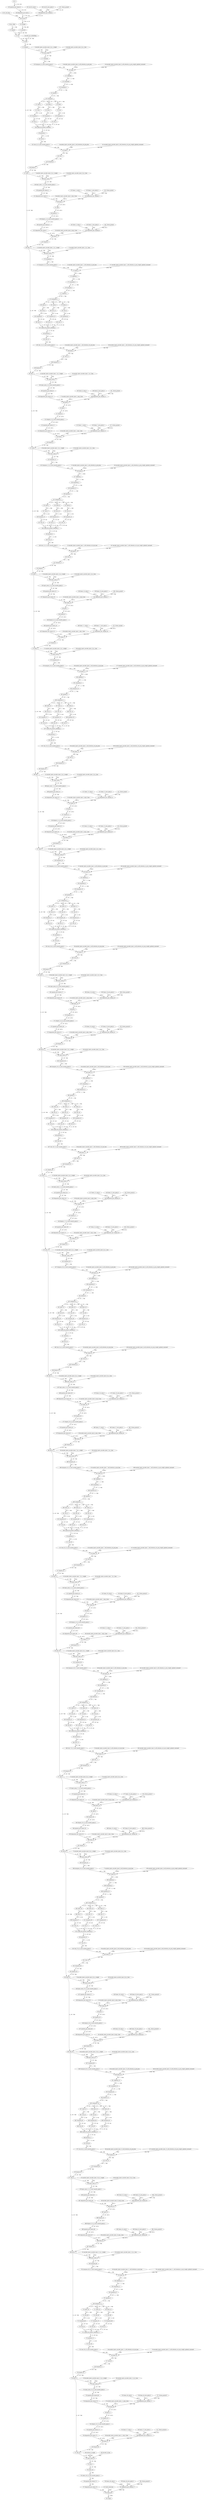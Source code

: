 strict digraph {
"0 class_token" [id=0, type="get_attr"];
"1 encoder_pos_embedding" [id=1, type="get_attr"];
"2 conv_proj_bias" [id=2, type="get_attr"];
"3 encoder_layers_encoder_layer_0_ln_1_weight" [id=3, type="get_attr"];
"4 encoder_layers_encoder_layer_0_ln_1_bias" [id=4, type="get_attr"];
"5 encoder_layers_encoder_layer_0_self_attention_in_proj_bias" [id=5, type="get_attr"];
"6 encoder_layers_encoder_layer_0_self_attention_out_proj_bias" [id=6, type="get_attr"];
"7 encoder_layers_encoder_layer_0_ln_2_weight" [id=7, type="get_attr"];
"8 encoder_layers_encoder_layer_0_ln_2_bias" [id=8, type="get_attr"];
"9 encoder_layers_encoder_layer_0_mlp_0_bias" [id=9, type="get_attr"];
"10 encoder_layers_encoder_layer_0_mlp_3_bias" [id=10, type="get_attr"];
"11 encoder_layers_encoder_layer_1_ln_1_weight" [id=11, type="get_attr"];
"12 encoder_layers_encoder_layer_1_ln_1_bias" [id=12, type="get_attr"];
"13 encoder_layers_encoder_layer_1_self_attention_in_proj_bias" [id=13, type="get_attr"];
"14 encoder_layers_encoder_layer_1_self_attention_out_proj_bias" [id=14, type="get_attr"];
"15 encoder_layers_encoder_layer_1_ln_2_weight" [id=15, type="get_attr"];
"16 encoder_layers_encoder_layer_1_ln_2_bias" [id=16, type="get_attr"];
"17 encoder_layers_encoder_layer_1_mlp_0_bias" [id=17, type="get_attr"];
"18 encoder_layers_encoder_layer_1_mlp_3_bias" [id=18, type="get_attr"];
"19 encoder_layers_encoder_layer_2_ln_1_weight" [id=19, type="get_attr"];
"20 encoder_layers_encoder_layer_2_ln_1_bias" [id=20, type="get_attr"];
"21 encoder_layers_encoder_layer_2_self_attention_in_proj_bias" [id=21, type="get_attr"];
"22 encoder_layers_encoder_layer_2_self_attention_out_proj_bias" [id=22, type="get_attr"];
"23 encoder_layers_encoder_layer_2_ln_2_weight" [id=23, type="get_attr"];
"24 encoder_layers_encoder_layer_2_ln_2_bias" [id=24, type="get_attr"];
"25 encoder_layers_encoder_layer_2_mlp_0_bias" [id=25, type="get_attr"];
"26 encoder_layers_encoder_layer_2_mlp_3_bias" [id=26, type="get_attr"];
"27 encoder_layers_encoder_layer_3_ln_1_weight" [id=27, type="get_attr"];
"28 encoder_layers_encoder_layer_3_ln_1_bias" [id=28, type="get_attr"];
"29 encoder_layers_encoder_layer_3_self_attention_in_proj_bias" [id=29, type="get_attr"];
"30 encoder_layers_encoder_layer_3_self_attention_out_proj_bias" [id=30, type="get_attr"];
"31 encoder_layers_encoder_layer_3_ln_2_weight" [id=31, type="get_attr"];
"32 encoder_layers_encoder_layer_3_ln_2_bias" [id=32, type="get_attr"];
"33 encoder_layers_encoder_layer_3_mlp_0_bias" [id=33, type="get_attr"];
"34 encoder_layers_encoder_layer_3_mlp_3_bias" [id=34, type="get_attr"];
"35 encoder_layers_encoder_layer_4_ln_1_weight" [id=35, type="get_attr"];
"36 encoder_layers_encoder_layer_4_ln_1_bias" [id=36, type="get_attr"];
"37 encoder_layers_encoder_layer_4_self_attention_in_proj_bias" [id=37, type="get_attr"];
"38 encoder_layers_encoder_layer_4_self_attention_out_proj_bias" [id=38, type="get_attr"];
"39 encoder_layers_encoder_layer_4_ln_2_weight" [id=39, type="get_attr"];
"40 encoder_layers_encoder_layer_4_ln_2_bias" [id=40, type="get_attr"];
"41 encoder_layers_encoder_layer_4_mlp_0_bias" [id=41, type="get_attr"];
"42 encoder_layers_encoder_layer_4_mlp_3_bias" [id=42, type="get_attr"];
"43 encoder_layers_encoder_layer_5_ln_1_weight" [id=43, type="get_attr"];
"44 encoder_layers_encoder_layer_5_ln_1_bias" [id=44, type="get_attr"];
"45 encoder_layers_encoder_layer_5_self_attention_in_proj_bias" [id=45, type="get_attr"];
"46 encoder_layers_encoder_layer_5_self_attention_out_proj_bias" [id=46, type="get_attr"];
"47 encoder_layers_encoder_layer_5_ln_2_weight" [id=47, type="get_attr"];
"48 encoder_layers_encoder_layer_5_ln_2_bias" [id=48, type="get_attr"];
"49 encoder_layers_encoder_layer_5_mlp_0_bias" [id=49, type="get_attr"];
"50 encoder_layers_encoder_layer_5_mlp_3_bias" [id=50, type="get_attr"];
"51 encoder_layers_encoder_layer_6_ln_1_weight" [id=51, type="get_attr"];
"52 encoder_layers_encoder_layer_6_ln_1_bias" [id=52, type="get_attr"];
"53 encoder_layers_encoder_layer_6_self_attention_in_proj_bias" [id=53, type="get_attr"];
"54 encoder_layers_encoder_layer_6_self_attention_out_proj_bias" [id=54, type="get_attr"];
"55 encoder_layers_encoder_layer_6_ln_2_weight" [id=55, type="get_attr"];
"56 encoder_layers_encoder_layer_6_ln_2_bias" [id=56, type="get_attr"];
"57 encoder_layers_encoder_layer_6_mlp_0_bias" [id=57, type="get_attr"];
"58 encoder_layers_encoder_layer_6_mlp_3_bias" [id=58, type="get_attr"];
"59 encoder_layers_encoder_layer_7_ln_1_weight" [id=59, type="get_attr"];
"60 encoder_layers_encoder_layer_7_ln_1_bias" [id=60, type="get_attr"];
"61 encoder_layers_encoder_layer_7_self_attention_in_proj_bias" [id=61, type="get_attr"];
"62 encoder_layers_encoder_layer_7_self_attention_out_proj_bias" [id=62, type="get_attr"];
"63 encoder_layers_encoder_layer_7_ln_2_weight" [id=63, type="get_attr"];
"64 encoder_layers_encoder_layer_7_ln_2_bias" [id=64, type="get_attr"];
"65 encoder_layers_encoder_layer_7_mlp_0_bias" [id=65, type="get_attr"];
"66 encoder_layers_encoder_layer_7_mlp_3_bias" [id=66, type="get_attr"];
"67 encoder_layers_encoder_layer_8_ln_1_weight" [id=67, type="get_attr"];
"68 encoder_layers_encoder_layer_8_ln_1_bias" [id=68, type="get_attr"];
"69 encoder_layers_encoder_layer_8_self_attention_in_proj_bias" [id=69, type="get_attr"];
"70 encoder_layers_encoder_layer_8_self_attention_out_proj_bias" [id=70, type="get_attr"];
"71 encoder_layers_encoder_layer_8_ln_2_weight" [id=71, type="get_attr"];
"72 encoder_layers_encoder_layer_8_ln_2_bias" [id=72, type="get_attr"];
"73 encoder_layers_encoder_layer_8_mlp_0_bias" [id=73, type="get_attr"];
"74 encoder_layers_encoder_layer_8_mlp_3_bias" [id=74, type="get_attr"];
"75 encoder_layers_encoder_layer_9_ln_1_weight" [id=75, type="get_attr"];
"76 encoder_layers_encoder_layer_9_ln_1_bias" [id=76, type="get_attr"];
"77 encoder_layers_encoder_layer_9_self_attention_in_proj_bias" [id=77, type="get_attr"];
"78 encoder_layers_encoder_layer_9_self_attention_out_proj_bias" [id=78, type="get_attr"];
"79 encoder_layers_encoder_layer_9_ln_2_weight" [id=79, type="get_attr"];
"80 encoder_layers_encoder_layer_9_ln_2_bias" [id=80, type="get_attr"];
"81 encoder_layers_encoder_layer_9_mlp_0_bias" [id=81, type="get_attr"];
"82 encoder_layers_encoder_layer_9_mlp_3_bias" [id=82, type="get_attr"];
"83 encoder_layers_encoder_layer_10_ln_1_weight" [id=83, type="get_attr"];
"84 encoder_layers_encoder_layer_10_ln_1_bias" [id=84, type="get_attr"];
"85 encoder_layers_encoder_layer_10_self_attention_in_proj_bias" [id=85, type="get_attr"];
"86 encoder_layers_encoder_layer_10_self_attention_out_proj_bias" [id=86, type="get_attr"];
"87 encoder_layers_encoder_layer_10_ln_2_weight" [id=87, type="get_attr"];
"88 encoder_layers_encoder_layer_10_ln_2_bias" [id=88, type="get_attr"];
"89 encoder_layers_encoder_layer_10_mlp_0_bias" [id=89, type="get_attr"];
"90 encoder_layers_encoder_layer_10_mlp_3_bias" [id=90, type="get_attr"];
"91 encoder_layers_encoder_layer_11_ln_1_weight" [id=91, type="get_attr"];
"92 encoder_layers_encoder_layer_11_ln_1_bias" [id=92, type="get_attr"];
"93 encoder_layers_encoder_layer_11_self_attention_in_proj_bias" [id=93, type="get_attr"];
"94 encoder_layers_encoder_layer_11_self_attention_out_proj_bias" [id=94, type="get_attr"];
"95 encoder_layers_encoder_layer_11_ln_2_weight" [id=95, type="get_attr"];
"96 encoder_layers_encoder_layer_11_ln_2_bias" [id=96, type="get_attr"];
"97 encoder_layers_encoder_layer_11_mlp_0_bias" [id=97, type="get_attr"];
"98 encoder_layers_encoder_layer_11_mlp_3_bias" [id=98, type="get_attr"];
"99 encoder_ln_weight" [id=99, type="get_attr"];
"100 encoder_ln_bias" [id=100, type="get_attr"];
"101 heads_head_bias" [id=101, type="get_attr"];
"102 x" [id=102, type=input];
"103 quantize_per_tensor_0" [id=103, type="quantize_per_tensor"];
"104 dequantize_per_tensor_1" [id=104, type="dequantize_per_tensor"];
"105 conv2d_scale_0" [id=105, type="get_attr"];
"106 conv2d_zero_point_0" [id=106, type="get_attr"];
"107 _frozen_param0" [id=107, type="get_attr"];
"108 dequantize_per_channel_2" [id=108, type="dequantize_per_channel"];
"109 conv2d" [id=109, type=conv2d];
"110 reshape" [id=110, type=reshape];
"111 permute" [id=111, type=permute];
"112 expand" [id=112, type=expand];
"113 cat" [id=113, type=cat];
"114 add" [id=114, type=add];
"115 dropout" [id=115, type=dropout];
"116 layer_norm" [id=116, type="layer_norm"];
"117 transpose" [id=117, type=transpose];
"118 encoder_layers_encoder_layer_0_self_attention_in_proj_weight_updated_constant0" [id=118, type="get_attr"];
"119 transpose_0_0_nncf_smooth_quant_0" [id=119, type="call_module"];
"120 linear" [id=120, type=linear];
"121 unflatten" [id=121, type=unflatten];
"122 unsqueeze" [id=122, type=unsqueeze];
"123 transpose_1" [id=123, type=transpose];
"124 squeeze" [id=124, type=squeeze];
"125 contiguous" [id=125, type=contiguous];
"126 select" [id=126, type=select];
"127 select_1" [id=127, type=select];
"128 select_2" [id=128, type=select];
"129 view" [id=129, type=view];
"130 transpose_2" [id=130, type=transpose];
"131 view_1" [id=131, type=view];
"132 transpose_3" [id=132, type=transpose];
"133 view_2" [id=133, type=view];
"134 transpose_4" [id=134, type=transpose];
"135 view_3" [id=135, type=view];
"136 view_4" [id=136, type=view];
"137 view_5" [id=137, type=view];
"138 scaled_dot_product_attention" [id=138, type="scaled_dot_product_attention"];
"139 permute_1" [id=139, type=permute];
"140 view_6" [id=140, type=view];
"141 encoder_layers_encoder_layer_0_self_attention_out_proj_weight_updated_constant0" [id=141, type="get_attr"];
"142 view_6_0_0_nncf_smooth_quant_0" [id=142, type="call_module"];
"143 linear_1" [id=143, type=linear];
"144 view_7" [id=144, type=view];
"145 transpose_5" [id=145, type=transpose];
"146 dropout_1" [id=146, type=dropout];
"147 add_1" [id=147, type=add];
"148 layer_norm_1" [id=148, type="layer_norm"];
"149 layer_norm_1_0_0_nncf_smooth_quant_0" [id=149, type="call_module"];
"150 quantize_per_tensor_3" [id=150, type="quantize_per_tensor"];
"151 dequantize_per_tensor_4" [id=151, type="dequantize_per_tensor"];
"152 linear_2_scale_0" [id=152, type="get_attr"];
"153 linear_2_zero_point_0" [id=153, type="get_attr"];
"154 _frozen_param1" [id=154, type="get_attr"];
"155 dequantize_per_channel_5" [id=155, type="dequantize_per_channel"];
"156 linear_2" [id=156, type=linear];
"157 gelu" [id=157, type=gelu];
"158 dropout_2" [id=158, type=dropout];
"159 dropout_2_0_0_nncf_smooth_quant_0" [id=159, type="call_module"];
"160 quantize_per_tensor_6" [id=160, type="quantize_per_tensor"];
"161 dequantize_per_tensor_7" [id=161, type="dequantize_per_tensor"];
"162 linear_3_scale_0" [id=162, type="get_attr"];
"163 linear_3_zero_point_0" [id=163, type="get_attr"];
"164 _frozen_param2" [id=164, type="get_attr"];
"165 dequantize_per_channel_8" [id=165, type="dequantize_per_channel"];
"166 linear_3" [id=166, type=linear];
"167 dropout_3" [id=167, type=dropout];
"168 add_2" [id=168, type=add];
"169 layer_norm_2" [id=169, type="layer_norm"];
"170 transpose_6" [id=170, type=transpose];
"171 encoder_layers_encoder_layer_1_self_attention_in_proj_weight_updated_constant0" [id=171, type="get_attr"];
"172 transpose_6_0_0_nncf_smooth_quant_0" [id=172, type="call_module"];
"173 linear_4" [id=173, type=linear];
"174 unflatten_1" [id=174, type=unflatten];
"175 unsqueeze_1" [id=175, type=unsqueeze];
"176 transpose_7" [id=176, type=transpose];
"177 squeeze_1" [id=177, type=squeeze];
"178 contiguous_1" [id=178, type=contiguous];
"179 select_3" [id=179, type=select];
"180 select_4" [id=180, type=select];
"181 select_5" [id=181, type=select];
"182 view_8" [id=182, type=view];
"183 transpose_8" [id=183, type=transpose];
"184 view_9" [id=184, type=view];
"185 transpose_9" [id=185, type=transpose];
"186 view_10" [id=186, type=view];
"187 transpose_10" [id=187, type=transpose];
"188 view_11" [id=188, type=view];
"189 view_12" [id=189, type=view];
"190 view_13" [id=190, type=view];
"191 scaled_dot_product_attention_1" [id=191, type="scaled_dot_product_attention"];
"192 permute_2" [id=192, type=permute];
"193 view_14" [id=193, type=view];
"194 encoder_layers_encoder_layer_1_self_attention_out_proj_weight_updated_constant0" [id=194, type="get_attr"];
"195 view_14_0_0_nncf_smooth_quant_0" [id=195, type="call_module"];
"196 linear_5" [id=196, type=linear];
"197 view_15" [id=197, type=view];
"198 transpose_11" [id=198, type=transpose];
"199 dropout_4" [id=199, type=dropout];
"200 add_3" [id=200, type=add];
"201 layer_norm_3" [id=201, type="layer_norm"];
"202 layer_norm_3_0_0_nncf_smooth_quant_0" [id=202, type="call_module"];
"203 quantize_per_tensor_9" [id=203, type="quantize_per_tensor"];
"204 dequantize_per_tensor_10" [id=204, type="dequantize_per_tensor"];
"205 linear_6_scale_0" [id=205, type="get_attr"];
"206 linear_6_zero_point_0" [id=206, type="get_attr"];
"207 _frozen_param3" [id=207, type="get_attr"];
"208 dequantize_per_channel_11" [id=208, type="dequantize_per_channel"];
"209 linear_6" [id=209, type=linear];
"210 gelu_1" [id=210, type=gelu];
"211 dropout_5" [id=211, type=dropout];
"212 dropout_5_0_0_nncf_smooth_quant_0" [id=212, type="call_module"];
"213 quantize_per_tensor_12" [id=213, type="quantize_per_tensor"];
"214 dequantize_per_tensor_13" [id=214, type="dequantize_per_tensor"];
"215 linear_7_scale_0" [id=215, type="get_attr"];
"216 linear_7_zero_point_0" [id=216, type="get_attr"];
"217 _frozen_param4" [id=217, type="get_attr"];
"218 dequantize_per_channel_14" [id=218, type="dequantize_per_channel"];
"219 linear_7" [id=219, type=linear];
"220 dropout_6" [id=220, type=dropout];
"221 add_4" [id=221, type=add];
"222 layer_norm_4" [id=222, type="layer_norm"];
"223 transpose_12" [id=223, type=transpose];
"224 encoder_layers_encoder_layer_2_self_attention_in_proj_weight_updated_constant0" [id=224, type="get_attr"];
"225 transpose_12_0_0_nncf_smooth_quant_0" [id=225, type="call_module"];
"226 linear_8" [id=226, type=linear];
"227 unflatten_2" [id=227, type=unflatten];
"228 unsqueeze_2" [id=228, type=unsqueeze];
"229 transpose_13" [id=229, type=transpose];
"230 squeeze_2" [id=230, type=squeeze];
"231 contiguous_2" [id=231, type=contiguous];
"232 select_6" [id=232, type=select];
"233 select_7" [id=233, type=select];
"234 select_8" [id=234, type=select];
"235 view_16" [id=235, type=view];
"236 transpose_14" [id=236, type=transpose];
"237 view_17" [id=237, type=view];
"238 transpose_15" [id=238, type=transpose];
"239 view_18" [id=239, type=view];
"240 transpose_16" [id=240, type=transpose];
"241 view_19" [id=241, type=view];
"242 view_20" [id=242, type=view];
"243 view_21" [id=243, type=view];
"244 scaled_dot_product_attention_2" [id=244, type="scaled_dot_product_attention"];
"245 permute_3" [id=245, type=permute];
"246 view_22" [id=246, type=view];
"247 encoder_layers_encoder_layer_2_self_attention_out_proj_weight_updated_constant0" [id=247, type="get_attr"];
"248 view_22_0_0_nncf_smooth_quant_0" [id=248, type="call_module"];
"249 linear_9" [id=249, type=linear];
"250 view_23" [id=250, type=view];
"251 transpose_17" [id=251, type=transpose];
"252 dropout_7" [id=252, type=dropout];
"253 add_5" [id=253, type=add];
"254 layer_norm_5" [id=254, type="layer_norm"];
"255 layer_norm_5_0_0_nncf_smooth_quant_0" [id=255, type="call_module"];
"256 quantize_per_tensor_15" [id=256, type="quantize_per_tensor"];
"257 dequantize_per_tensor_16" [id=257, type="dequantize_per_tensor"];
"258 linear_10_scale_0" [id=258, type="get_attr"];
"259 linear_10_zero_point_0" [id=259, type="get_attr"];
"260 _frozen_param5" [id=260, type="get_attr"];
"261 dequantize_per_channel_17" [id=261, type="dequantize_per_channel"];
"262 linear_10" [id=262, type=linear];
"263 gelu_2" [id=263, type=gelu];
"264 dropout_8" [id=264, type=dropout];
"265 dropout_8_0_0_nncf_smooth_quant_0" [id=265, type="call_module"];
"266 quantize_per_tensor_18" [id=266, type="quantize_per_tensor"];
"267 dequantize_per_tensor_19" [id=267, type="dequantize_per_tensor"];
"268 linear_11_scale_0" [id=268, type="get_attr"];
"269 linear_11_zero_point_0" [id=269, type="get_attr"];
"270 _frozen_param6" [id=270, type="get_attr"];
"271 dequantize_per_channel_20" [id=271, type="dequantize_per_channel"];
"272 linear_11" [id=272, type=linear];
"273 dropout_9" [id=273, type=dropout];
"274 add_6" [id=274, type=add];
"275 layer_norm_6" [id=275, type="layer_norm"];
"276 transpose_18" [id=276, type=transpose];
"277 encoder_layers_encoder_layer_3_self_attention_in_proj_weight_updated_constant0" [id=277, type="get_attr"];
"278 transpose_18_0_0_nncf_smooth_quant_0" [id=278, type="call_module"];
"279 linear_12" [id=279, type=linear];
"280 unflatten_3" [id=280, type=unflatten];
"281 unsqueeze_3" [id=281, type=unsqueeze];
"282 transpose_19" [id=282, type=transpose];
"283 squeeze_3" [id=283, type=squeeze];
"284 contiguous_3" [id=284, type=contiguous];
"285 select_9" [id=285, type=select];
"286 select_10" [id=286, type=select];
"287 select_11" [id=287, type=select];
"288 view_24" [id=288, type=view];
"289 transpose_20" [id=289, type=transpose];
"290 view_25" [id=290, type=view];
"291 transpose_21" [id=291, type=transpose];
"292 view_26" [id=292, type=view];
"293 transpose_22" [id=293, type=transpose];
"294 view_27" [id=294, type=view];
"295 view_28" [id=295, type=view];
"296 view_29" [id=296, type=view];
"297 scaled_dot_product_attention_3" [id=297, type="scaled_dot_product_attention"];
"298 permute_4" [id=298, type=permute];
"299 view_30" [id=299, type=view];
"300 encoder_layers_encoder_layer_3_self_attention_out_proj_weight_updated_constant0" [id=300, type="get_attr"];
"301 view_30_0_0_nncf_smooth_quant_0" [id=301, type="call_module"];
"302 linear_13" [id=302, type=linear];
"303 view_31" [id=303, type=view];
"304 transpose_23" [id=304, type=transpose];
"305 dropout_10" [id=305, type=dropout];
"306 add_7" [id=306, type=add];
"307 layer_norm_7" [id=307, type="layer_norm"];
"308 layer_norm_7_0_0_nncf_smooth_quant_0" [id=308, type="call_module"];
"309 quantize_per_tensor_21" [id=309, type="quantize_per_tensor"];
"310 dequantize_per_tensor_22" [id=310, type="dequantize_per_tensor"];
"311 linear_14_scale_0" [id=311, type="get_attr"];
"312 linear_14_zero_point_0" [id=312, type="get_attr"];
"313 _frozen_param7" [id=313, type="get_attr"];
"314 dequantize_per_channel_23" [id=314, type="dequantize_per_channel"];
"315 linear_14" [id=315, type=linear];
"316 gelu_3" [id=316, type=gelu];
"317 dropout_11" [id=317, type=dropout];
"318 dropout_11_0_0_nncf_smooth_quant_0" [id=318, type="call_module"];
"319 quantize_per_tensor_24" [id=319, type="quantize_per_tensor"];
"320 dequantize_per_tensor_25" [id=320, type="dequantize_per_tensor"];
"321 linear_15_scale_0" [id=321, type="get_attr"];
"322 linear_15_zero_point_0" [id=322, type="get_attr"];
"323 _frozen_param8" [id=323, type="get_attr"];
"324 dequantize_per_channel_26" [id=324, type="dequantize_per_channel"];
"325 linear_15" [id=325, type=linear];
"326 dropout_12" [id=326, type=dropout];
"327 add_8" [id=327, type=add];
"328 layer_norm_8" [id=328, type="layer_norm"];
"329 transpose_24" [id=329, type=transpose];
"330 encoder_layers_encoder_layer_4_self_attention_in_proj_weight_updated_constant0" [id=330, type="get_attr"];
"331 transpose_24_0_0_nncf_smooth_quant_0" [id=331, type="call_module"];
"332 linear_16" [id=332, type=linear];
"333 unflatten_4" [id=333, type=unflatten];
"334 unsqueeze_4" [id=334, type=unsqueeze];
"335 transpose_25" [id=335, type=transpose];
"336 squeeze_4" [id=336, type=squeeze];
"337 contiguous_4" [id=337, type=contiguous];
"338 select_12" [id=338, type=select];
"339 select_13" [id=339, type=select];
"340 select_14" [id=340, type=select];
"341 view_32" [id=341, type=view];
"342 transpose_26" [id=342, type=transpose];
"343 view_33" [id=343, type=view];
"344 transpose_27" [id=344, type=transpose];
"345 view_34" [id=345, type=view];
"346 transpose_28" [id=346, type=transpose];
"347 view_35" [id=347, type=view];
"348 view_36" [id=348, type=view];
"349 view_37" [id=349, type=view];
"350 scaled_dot_product_attention_4" [id=350, type="scaled_dot_product_attention"];
"351 permute_5" [id=351, type=permute];
"352 view_38" [id=352, type=view];
"353 encoder_layers_encoder_layer_4_self_attention_out_proj_weight_updated_constant0" [id=353, type="get_attr"];
"354 view_38_0_0_nncf_smooth_quant_0" [id=354, type="call_module"];
"355 linear_17" [id=355, type=linear];
"356 view_39" [id=356, type=view];
"357 transpose_29" [id=357, type=transpose];
"358 dropout_13" [id=358, type=dropout];
"359 add_9" [id=359, type=add];
"360 layer_norm_9" [id=360, type="layer_norm"];
"361 layer_norm_9_0_0_nncf_smooth_quant_0" [id=361, type="call_module"];
"362 quantize_per_tensor_27" [id=362, type="quantize_per_tensor"];
"363 dequantize_per_tensor_28" [id=363, type="dequantize_per_tensor"];
"364 linear_18_scale_0" [id=364, type="get_attr"];
"365 linear_18_zero_point_0" [id=365, type="get_attr"];
"366 _frozen_param9" [id=366, type="get_attr"];
"367 dequantize_per_channel_29" [id=367, type="dequantize_per_channel"];
"368 linear_18" [id=368, type=linear];
"369 gelu_4" [id=369, type=gelu];
"370 dropout_14" [id=370, type=dropout];
"371 dropout_14_0_0_nncf_smooth_quant_0" [id=371, type="call_module"];
"372 quantize_per_tensor_30" [id=372, type="quantize_per_tensor"];
"373 dequantize_per_tensor_31" [id=373, type="dequantize_per_tensor"];
"374 linear_19_scale_0" [id=374, type="get_attr"];
"375 linear_19_zero_point_0" [id=375, type="get_attr"];
"376 _frozen_param10" [id=376, type="get_attr"];
"377 dequantize_per_channel_32" [id=377, type="dequantize_per_channel"];
"378 linear_19" [id=378, type=linear];
"379 dropout_15" [id=379, type=dropout];
"380 add_10" [id=380, type=add];
"381 layer_norm_10" [id=381, type="layer_norm"];
"382 transpose_30" [id=382, type=transpose];
"383 encoder_layers_encoder_layer_5_self_attention_in_proj_weight_updated_constant0" [id=383, type="get_attr"];
"384 transpose_30_0_0_nncf_smooth_quant_0" [id=384, type="call_module"];
"385 linear_20" [id=385, type=linear];
"386 unflatten_5" [id=386, type=unflatten];
"387 unsqueeze_5" [id=387, type=unsqueeze];
"388 transpose_31" [id=388, type=transpose];
"389 squeeze_5" [id=389, type=squeeze];
"390 contiguous_5" [id=390, type=contiguous];
"391 select_15" [id=391, type=select];
"392 select_16" [id=392, type=select];
"393 select_17" [id=393, type=select];
"394 view_40" [id=394, type=view];
"395 transpose_32" [id=395, type=transpose];
"396 view_41" [id=396, type=view];
"397 transpose_33" [id=397, type=transpose];
"398 view_42" [id=398, type=view];
"399 transpose_34" [id=399, type=transpose];
"400 view_43" [id=400, type=view];
"401 view_44" [id=401, type=view];
"402 view_45" [id=402, type=view];
"403 scaled_dot_product_attention_5" [id=403, type="scaled_dot_product_attention"];
"404 permute_6" [id=404, type=permute];
"405 view_46" [id=405, type=view];
"406 encoder_layers_encoder_layer_5_self_attention_out_proj_weight_updated_constant0" [id=406, type="get_attr"];
"407 view_46_0_0_nncf_smooth_quant_0" [id=407, type="call_module"];
"408 linear_21" [id=408, type=linear];
"409 view_47" [id=409, type=view];
"410 transpose_35" [id=410, type=transpose];
"411 dropout_16" [id=411, type=dropout];
"412 add_11" [id=412, type=add];
"413 layer_norm_11" [id=413, type="layer_norm"];
"414 layer_norm_11_0_0_nncf_smooth_quant_0" [id=414, type="call_module"];
"415 quantize_per_tensor_33" [id=415, type="quantize_per_tensor"];
"416 dequantize_per_tensor_34" [id=416, type="dequantize_per_tensor"];
"417 linear_22_scale_0" [id=417, type="get_attr"];
"418 linear_22_zero_point_0" [id=418, type="get_attr"];
"419 _frozen_param11" [id=419, type="get_attr"];
"420 dequantize_per_channel_35" [id=420, type="dequantize_per_channel"];
"421 linear_22" [id=421, type=linear];
"422 gelu_5" [id=422, type=gelu];
"423 dropout_17" [id=423, type=dropout];
"424 dropout_17_0_0_nncf_smooth_quant_0" [id=424, type="call_module"];
"425 quantize_per_tensor_36" [id=425, type="quantize_per_tensor"];
"426 dequantize_per_tensor_37" [id=426, type="dequantize_per_tensor"];
"427 linear_23_scale_0" [id=427, type="get_attr"];
"428 linear_23_zero_point_0" [id=428, type="get_attr"];
"429 _frozen_param12" [id=429, type="get_attr"];
"430 dequantize_per_channel_38" [id=430, type="dequantize_per_channel"];
"431 linear_23" [id=431, type=linear];
"432 dropout_18" [id=432, type=dropout];
"433 add_12" [id=433, type=add];
"434 layer_norm_12" [id=434, type="layer_norm"];
"435 transpose_36" [id=435, type=transpose];
"436 encoder_layers_encoder_layer_6_self_attention_in_proj_weight_updated_constant0" [id=436, type="get_attr"];
"437 transpose_36_0_0_nncf_smooth_quant_0" [id=437, type="call_module"];
"438 linear_24" [id=438, type=linear];
"439 unflatten_6" [id=439, type=unflatten];
"440 unsqueeze_6" [id=440, type=unsqueeze];
"441 transpose_37" [id=441, type=transpose];
"442 squeeze_6" [id=442, type=squeeze];
"443 contiguous_6" [id=443, type=contiguous];
"444 select_18" [id=444, type=select];
"445 select_19" [id=445, type=select];
"446 select_20" [id=446, type=select];
"447 view_48" [id=447, type=view];
"448 transpose_38" [id=448, type=transpose];
"449 view_49" [id=449, type=view];
"450 transpose_39" [id=450, type=transpose];
"451 view_50" [id=451, type=view];
"452 transpose_40" [id=452, type=transpose];
"453 view_51" [id=453, type=view];
"454 view_52" [id=454, type=view];
"455 view_53" [id=455, type=view];
"456 scaled_dot_product_attention_6" [id=456, type="scaled_dot_product_attention"];
"457 permute_7" [id=457, type=permute];
"458 view_54" [id=458, type=view];
"459 encoder_layers_encoder_layer_6_self_attention_out_proj_weight_updated_constant0" [id=459, type="get_attr"];
"460 view_54_0_0_nncf_smooth_quant_0" [id=460, type="call_module"];
"461 linear_25" [id=461, type=linear];
"462 view_55" [id=462, type=view];
"463 transpose_41" [id=463, type=transpose];
"464 dropout_19" [id=464, type=dropout];
"465 add_13" [id=465, type=add];
"466 layer_norm_13" [id=466, type="layer_norm"];
"467 layer_norm_13_0_0_nncf_smooth_quant_0" [id=467, type="call_module"];
"468 quantize_per_tensor_39" [id=468, type="quantize_per_tensor"];
"469 dequantize_per_tensor_40" [id=469, type="dequantize_per_tensor"];
"470 linear_26_scale_0" [id=470, type="get_attr"];
"471 linear_26_zero_point_0" [id=471, type="get_attr"];
"472 _frozen_param13" [id=472, type="get_attr"];
"473 dequantize_per_channel_41" [id=473, type="dequantize_per_channel"];
"474 linear_26" [id=474, type=linear];
"475 gelu_6" [id=475, type=gelu];
"476 dropout_20" [id=476, type=dropout];
"477 dropout_20_0_0_nncf_smooth_quant_0" [id=477, type="call_module"];
"478 quantize_per_tensor_42" [id=478, type="quantize_per_tensor"];
"479 dequantize_per_tensor_43" [id=479, type="dequantize_per_tensor"];
"480 linear_27_scale_0" [id=480, type="get_attr"];
"481 linear_27_zero_point_0" [id=481, type="get_attr"];
"482 _frozen_param14" [id=482, type="get_attr"];
"483 dequantize_per_channel_44" [id=483, type="dequantize_per_channel"];
"484 linear_27" [id=484, type=linear];
"485 dropout_21" [id=485, type=dropout];
"486 add_14" [id=486, type=add];
"487 layer_norm_14" [id=487, type="layer_norm"];
"488 transpose_42" [id=488, type=transpose];
"489 encoder_layers_encoder_layer_7_self_attention_in_proj_weight_updated_constant0" [id=489, type="get_attr"];
"490 transpose_42_0_0_nncf_smooth_quant_0" [id=490, type="call_module"];
"491 linear_28" [id=491, type=linear];
"492 unflatten_7" [id=492, type=unflatten];
"493 unsqueeze_7" [id=493, type=unsqueeze];
"494 transpose_43" [id=494, type=transpose];
"495 squeeze_7" [id=495, type=squeeze];
"496 contiguous_7" [id=496, type=contiguous];
"497 select_21" [id=497, type=select];
"498 select_22" [id=498, type=select];
"499 select_23" [id=499, type=select];
"500 view_56" [id=500, type=view];
"501 transpose_44" [id=501, type=transpose];
"502 view_57" [id=502, type=view];
"503 transpose_45" [id=503, type=transpose];
"504 view_58" [id=504, type=view];
"505 transpose_46" [id=505, type=transpose];
"506 view_59" [id=506, type=view];
"507 view_60" [id=507, type=view];
"508 view_61" [id=508, type=view];
"509 scaled_dot_product_attention_7" [id=509, type="scaled_dot_product_attention"];
"510 permute_8" [id=510, type=permute];
"511 view_62" [id=511, type=view];
"512 encoder_layers_encoder_layer_7_self_attention_out_proj_weight_updated_constant0" [id=512, type="get_attr"];
"513 view_62_0_0_nncf_smooth_quant_0" [id=513, type="call_module"];
"514 linear_29" [id=514, type=linear];
"515 view_63" [id=515, type=view];
"516 transpose_47" [id=516, type=transpose];
"517 dropout_22" [id=517, type=dropout];
"518 add_15" [id=518, type=add];
"519 layer_norm_15" [id=519, type="layer_norm"];
"520 layer_norm_15_0_0_nncf_smooth_quant_0" [id=520, type="call_module"];
"521 quantize_per_tensor_45" [id=521, type="quantize_per_tensor"];
"522 dequantize_per_tensor_46" [id=522, type="dequantize_per_tensor"];
"523 linear_30_scale_0" [id=523, type="get_attr"];
"524 linear_30_zero_point_0" [id=524, type="get_attr"];
"525 _frozen_param15" [id=525, type="get_attr"];
"526 dequantize_per_channel_47" [id=526, type="dequantize_per_channel"];
"527 linear_30" [id=527, type=linear];
"528 gelu_7" [id=528, type=gelu];
"529 dropout_23" [id=529, type=dropout];
"530 dropout_23_0_0_nncf_smooth_quant_0" [id=530, type="call_module"];
"531 quantize_per_tensor_48" [id=531, type="quantize_per_tensor"];
"532 dequantize_per_tensor_49" [id=532, type="dequantize_per_tensor"];
"533 linear_31_scale_0" [id=533, type="get_attr"];
"534 linear_31_zero_point_0" [id=534, type="get_attr"];
"535 _frozen_param16" [id=535, type="get_attr"];
"536 dequantize_per_channel_50" [id=536, type="dequantize_per_channel"];
"537 linear_31" [id=537, type=linear];
"538 dropout_24" [id=538, type=dropout];
"539 add_16" [id=539, type=add];
"540 layer_norm_16" [id=540, type="layer_norm"];
"541 transpose_48" [id=541, type=transpose];
"542 encoder_layers_encoder_layer_8_self_attention_in_proj_weight_updated_constant0" [id=542, type="get_attr"];
"543 transpose_48_0_0_nncf_smooth_quant_0" [id=543, type="call_module"];
"544 linear_32" [id=544, type=linear];
"545 unflatten_8" [id=545, type=unflatten];
"546 unsqueeze_8" [id=546, type=unsqueeze];
"547 transpose_49" [id=547, type=transpose];
"548 squeeze_8" [id=548, type=squeeze];
"549 contiguous_8" [id=549, type=contiguous];
"550 select_24" [id=550, type=select];
"551 select_25" [id=551, type=select];
"552 select_26" [id=552, type=select];
"553 view_64" [id=553, type=view];
"554 transpose_50" [id=554, type=transpose];
"555 view_65" [id=555, type=view];
"556 transpose_51" [id=556, type=transpose];
"557 view_66" [id=557, type=view];
"558 transpose_52" [id=558, type=transpose];
"559 view_67" [id=559, type=view];
"560 view_68" [id=560, type=view];
"561 view_69" [id=561, type=view];
"562 scaled_dot_product_attention_8" [id=562, type="scaled_dot_product_attention"];
"563 permute_9" [id=563, type=permute];
"564 view_70" [id=564, type=view];
"565 encoder_layers_encoder_layer_8_self_attention_out_proj_weight_updated_constant0" [id=565, type="get_attr"];
"566 view_70_0_0_nncf_smooth_quant_0" [id=566, type="call_module"];
"567 linear_33" [id=567, type=linear];
"568 view_71" [id=568, type=view];
"569 transpose_53" [id=569, type=transpose];
"570 dropout_25" [id=570, type=dropout];
"571 add_17" [id=571, type=add];
"572 layer_norm_17" [id=572, type="layer_norm"];
"573 layer_norm_17_0_0_nncf_smooth_quant_0" [id=573, type="call_module"];
"574 quantize_per_tensor_51" [id=574, type="quantize_per_tensor"];
"575 dequantize_per_tensor_52" [id=575, type="dequantize_per_tensor"];
"576 linear_34_scale_0" [id=576, type="get_attr"];
"577 linear_34_zero_point_0" [id=577, type="get_attr"];
"578 _frozen_param17" [id=578, type="get_attr"];
"579 dequantize_per_channel_53" [id=579, type="dequantize_per_channel"];
"580 linear_34" [id=580, type=linear];
"581 gelu_8" [id=581, type=gelu];
"582 dropout_26" [id=582, type=dropout];
"583 dropout_26_0_0_nncf_smooth_quant_0" [id=583, type="call_module"];
"584 quantize_per_tensor_54" [id=584, type="quantize_per_tensor"];
"585 dequantize_per_tensor_55" [id=585, type="dequantize_per_tensor"];
"586 linear_35_scale_0" [id=586, type="get_attr"];
"587 linear_35_zero_point_0" [id=587, type="get_attr"];
"588 _frozen_param18" [id=588, type="get_attr"];
"589 dequantize_per_channel_56" [id=589, type="dequantize_per_channel"];
"590 linear_35" [id=590, type=linear];
"591 dropout_27" [id=591, type=dropout];
"592 add_18" [id=592, type=add];
"593 layer_norm_18" [id=593, type="layer_norm"];
"594 transpose_54" [id=594, type=transpose];
"595 encoder_layers_encoder_layer_9_self_attention_in_proj_weight_updated_constant0" [id=595, type="get_attr"];
"596 transpose_54_0_0_nncf_smooth_quant_0" [id=596, type="call_module"];
"597 linear_36" [id=597, type=linear];
"598 unflatten_9" [id=598, type=unflatten];
"599 unsqueeze_9" [id=599, type=unsqueeze];
"600 transpose_55" [id=600, type=transpose];
"601 squeeze_9" [id=601, type=squeeze];
"602 contiguous_9" [id=602, type=contiguous];
"603 select_27" [id=603, type=select];
"604 select_28" [id=604, type=select];
"605 select_29" [id=605, type=select];
"606 view_72" [id=606, type=view];
"607 transpose_56" [id=607, type=transpose];
"608 view_73" [id=608, type=view];
"609 transpose_57" [id=609, type=transpose];
"610 view_74" [id=610, type=view];
"611 transpose_58" [id=611, type=transpose];
"612 view_75" [id=612, type=view];
"613 view_76" [id=613, type=view];
"614 view_77" [id=614, type=view];
"615 scaled_dot_product_attention_9" [id=615, type="scaled_dot_product_attention"];
"616 permute_10" [id=616, type=permute];
"617 view_78" [id=617, type=view];
"618 encoder_layers_encoder_layer_9_self_attention_out_proj_weight_updated_constant0" [id=618, type="get_attr"];
"619 view_78_0_0_nncf_smooth_quant_0" [id=619, type="call_module"];
"620 linear_37" [id=620, type=linear];
"621 view_79" [id=621, type=view];
"622 transpose_59" [id=622, type=transpose];
"623 dropout_28" [id=623, type=dropout];
"624 add_19" [id=624, type=add];
"625 layer_norm_19" [id=625, type="layer_norm"];
"626 layer_norm_19_0_0_nncf_smooth_quant_0" [id=626, type="call_module"];
"627 quantize_per_tensor_57" [id=627, type="quantize_per_tensor"];
"628 dequantize_per_tensor_58" [id=628, type="dequantize_per_tensor"];
"629 linear_38_scale_0" [id=629, type="get_attr"];
"630 linear_38_zero_point_0" [id=630, type="get_attr"];
"631 _frozen_param19" [id=631, type="get_attr"];
"632 dequantize_per_channel_59" [id=632, type="dequantize_per_channel"];
"633 linear_38" [id=633, type=linear];
"634 gelu_9" [id=634, type=gelu];
"635 dropout_29" [id=635, type=dropout];
"636 dropout_29_0_0_nncf_smooth_quant_0" [id=636, type="call_module"];
"637 quantize_per_tensor_60" [id=637, type="quantize_per_tensor"];
"638 dequantize_per_tensor_61" [id=638, type="dequantize_per_tensor"];
"639 linear_39_scale_0" [id=639, type="get_attr"];
"640 linear_39_zero_point_0" [id=640, type="get_attr"];
"641 _frozen_param20" [id=641, type="get_attr"];
"642 dequantize_per_channel_62" [id=642, type="dequantize_per_channel"];
"643 linear_39" [id=643, type=linear];
"644 dropout_30" [id=644, type=dropout];
"645 add_20" [id=645, type=add];
"646 layer_norm_20" [id=646, type="layer_norm"];
"647 transpose_60" [id=647, type=transpose];
"648 encoder_layers_encoder_layer_10_self_attention_in_proj_weight_updated_constant0" [id=648, type="get_attr"];
"649 transpose_60_0_0_nncf_smooth_quant_0" [id=649, type="call_module"];
"650 linear_40" [id=650, type=linear];
"651 unflatten_10" [id=651, type=unflatten];
"652 unsqueeze_10" [id=652, type=unsqueeze];
"653 transpose_61" [id=653, type=transpose];
"654 squeeze_10" [id=654, type=squeeze];
"655 contiguous_10" [id=655, type=contiguous];
"656 select_30" [id=656, type=select];
"657 select_31" [id=657, type=select];
"658 select_32" [id=658, type=select];
"659 view_80" [id=659, type=view];
"660 transpose_62" [id=660, type=transpose];
"661 view_81" [id=661, type=view];
"662 transpose_63" [id=662, type=transpose];
"663 view_82" [id=663, type=view];
"664 transpose_64" [id=664, type=transpose];
"665 view_83" [id=665, type=view];
"666 view_84" [id=666, type=view];
"667 view_85" [id=667, type=view];
"668 scaled_dot_product_attention_10" [id=668, type="scaled_dot_product_attention"];
"669 permute_11" [id=669, type=permute];
"670 view_86" [id=670, type=view];
"671 encoder_layers_encoder_layer_10_self_attention_out_proj_weight_updated_constant0" [id=671, type="get_attr"];
"672 view_86_0_0_nncf_smooth_quant_0" [id=672, type="call_module"];
"673 linear_41" [id=673, type=linear];
"674 view_87" [id=674, type=view];
"675 transpose_65" [id=675, type=transpose];
"676 dropout_31" [id=676, type=dropout];
"677 add_21" [id=677, type=add];
"678 layer_norm_21" [id=678, type="layer_norm"];
"679 layer_norm_21_0_0_nncf_smooth_quant_0" [id=679, type="call_module"];
"680 quantize_per_tensor_63" [id=680, type="quantize_per_tensor"];
"681 dequantize_per_tensor_64" [id=681, type="dequantize_per_tensor"];
"682 linear_42_scale_0" [id=682, type="get_attr"];
"683 linear_42_zero_point_0" [id=683, type="get_attr"];
"684 _frozen_param21" [id=684, type="get_attr"];
"685 dequantize_per_channel_65" [id=685, type="dequantize_per_channel"];
"686 linear_42" [id=686, type=linear];
"687 gelu_10" [id=687, type=gelu];
"688 dropout_32" [id=688, type=dropout];
"689 dropout_32_0_0_nncf_smooth_quant_0" [id=689, type="call_module"];
"690 quantize_per_tensor_66" [id=690, type="quantize_per_tensor"];
"691 dequantize_per_tensor_67" [id=691, type="dequantize_per_tensor"];
"692 linear_43_scale_0" [id=692, type="get_attr"];
"693 linear_43_zero_point_0" [id=693, type="get_attr"];
"694 _frozen_param22" [id=694, type="get_attr"];
"695 dequantize_per_channel_68" [id=695, type="dequantize_per_channel"];
"696 linear_43" [id=696, type=linear];
"697 dropout_33" [id=697, type=dropout];
"698 add_22" [id=698, type=add];
"699 layer_norm_22" [id=699, type="layer_norm"];
"700 transpose_66" [id=700, type=transpose];
"701 encoder_layers_encoder_layer_11_self_attention_in_proj_weight_updated_constant0" [id=701, type="get_attr"];
"702 transpose_66_0_0_nncf_smooth_quant_0" [id=702, type="call_module"];
"703 linear_44" [id=703, type=linear];
"704 unflatten_11" [id=704, type=unflatten];
"705 unsqueeze_11" [id=705, type=unsqueeze];
"706 transpose_67" [id=706, type=transpose];
"707 squeeze_11" [id=707, type=squeeze];
"708 contiguous_11" [id=708, type=contiguous];
"709 select_33" [id=709, type=select];
"710 select_34" [id=710, type=select];
"711 select_35" [id=711, type=select];
"712 view_88" [id=712, type=view];
"713 transpose_68" [id=713, type=transpose];
"714 view_89" [id=714, type=view];
"715 transpose_69" [id=715, type=transpose];
"716 view_90" [id=716, type=view];
"717 transpose_70" [id=717, type=transpose];
"718 view_91" [id=718, type=view];
"719 view_92" [id=719, type=view];
"720 view_93" [id=720, type=view];
"721 scaled_dot_product_attention_11" [id=721, type="scaled_dot_product_attention"];
"722 permute_12" [id=722, type=permute];
"723 view_94" [id=723, type=view];
"724 encoder_layers_encoder_layer_11_self_attention_out_proj_weight_updated_constant0" [id=724, type="get_attr"];
"725 view_94_0_0_nncf_smooth_quant_0" [id=725, type="call_module"];
"726 linear_45" [id=726, type=linear];
"727 view_95" [id=727, type=view];
"728 transpose_71" [id=728, type=transpose];
"729 dropout_34" [id=729, type=dropout];
"730 add_23" [id=730, type=add];
"731 layer_norm_23" [id=731, type="layer_norm"];
"732 layer_norm_23_0_0_nncf_smooth_quant_0" [id=732, type="call_module"];
"733 quantize_per_tensor_69" [id=733, type="quantize_per_tensor"];
"734 dequantize_per_tensor_70" [id=734, type="dequantize_per_tensor"];
"735 linear_46_scale_0" [id=735, type="get_attr"];
"736 linear_46_zero_point_0" [id=736, type="get_attr"];
"737 _frozen_param23" [id=737, type="get_attr"];
"738 dequantize_per_channel_71" [id=738, type="dequantize_per_channel"];
"739 linear_46" [id=739, type=linear];
"740 gelu_11" [id=740, type=gelu];
"741 dropout_35" [id=741, type=dropout];
"742 dropout_35_0_0_nncf_smooth_quant_0" [id=742, type="call_module"];
"743 quantize_per_tensor_72" [id=743, type="quantize_per_tensor"];
"744 dequantize_per_tensor_73" [id=744, type="dequantize_per_tensor"];
"745 linear_47_scale_0" [id=745, type="get_attr"];
"746 linear_47_zero_point_0" [id=746, type="get_attr"];
"747 _frozen_param24" [id=747, type="get_attr"];
"748 dequantize_per_channel_74" [id=748, type="dequantize_per_channel"];
"749 linear_47" [id=749, type=linear];
"750 dropout_36" [id=750, type=dropout];
"751 add_24" [id=751, type=add];
"752 layer_norm_24" [id=752, type="layer_norm"];
"753 slice_1" [id=753, type=slice];
"754 select_36" [id=754, type=select];
"755 select_36_0_0_nncf_smooth_quant_0" [id=755, type="call_module"];
"756 quantize_per_tensor_75" [id=756, type="quantize_per_tensor"];
"757 dequantize_per_tensor_76" [id=757, type="dequantize_per_tensor"];
"758 linear_48_scale_0" [id=758, type="get_attr"];
"759 linear_48_zero_point_0" [id=759, type="get_attr"];
"760 _frozen_param25" [id=760, type="get_attr"];
"761 dequantize_per_channel_77" [id=761, type="dequantize_per_channel"];
"762 linear_48" [id=762, type=linear];
"763 output" [id=763, type=output];
"0 class_token" -> "112 expand" [style=solid, label="(1, 1, 768)"];
"1 encoder_pos_embedding" -> "114 add" [style=solid, label="(1, 197, 768)"];
"2 conv_proj_bias" -> "109 conv2d" [style=solid, label="(768,)"];
"3 encoder_layers_encoder_layer_0_ln_1_weight" -> "116 layer_norm" [style=solid, label="(768,)"];
"4 encoder_layers_encoder_layer_0_ln_1_bias" -> "116 layer_norm" [style=solid, label="(768,)"];
"5 encoder_layers_encoder_layer_0_self_attention_in_proj_bias" -> "120 linear" [style=solid, label="(2304,)"];
"6 encoder_layers_encoder_layer_0_self_attention_out_proj_bias" -> "143 linear_1" [style=solid, label="(768,)"];
"7 encoder_layers_encoder_layer_0_ln_2_weight" -> "148 layer_norm_1" [style=solid, label="(768,)"];
"8 encoder_layers_encoder_layer_0_ln_2_bias" -> "148 layer_norm_1" [style=solid, label="(768,)"];
"9 encoder_layers_encoder_layer_0_mlp_0_bias" -> "156 linear_2" [style=solid, label="(3072,)"];
"10 encoder_layers_encoder_layer_0_mlp_3_bias" -> "166 linear_3" [style=solid, label="(768,)"];
"11 encoder_layers_encoder_layer_1_ln_1_weight" -> "169 layer_norm_2" [style=solid, label="(768,)"];
"12 encoder_layers_encoder_layer_1_ln_1_bias" -> "169 layer_norm_2" [style=solid, label="(768,)"];
"13 encoder_layers_encoder_layer_1_self_attention_in_proj_bias" -> "173 linear_4" [style=solid, label="(2304,)"];
"14 encoder_layers_encoder_layer_1_self_attention_out_proj_bias" -> "196 linear_5" [style=solid, label="(768,)"];
"15 encoder_layers_encoder_layer_1_ln_2_weight" -> "201 layer_norm_3" [style=solid, label="(768,)"];
"16 encoder_layers_encoder_layer_1_ln_2_bias" -> "201 layer_norm_3" [style=solid, label="(768,)"];
"17 encoder_layers_encoder_layer_1_mlp_0_bias" -> "209 linear_6" [style=solid, label="(3072,)"];
"18 encoder_layers_encoder_layer_1_mlp_3_bias" -> "219 linear_7" [style=solid, label="(768,)"];
"19 encoder_layers_encoder_layer_2_ln_1_weight" -> "222 layer_norm_4" [style=solid, label="(768,)"];
"20 encoder_layers_encoder_layer_2_ln_1_bias" -> "222 layer_norm_4" [style=solid, label="(768,)"];
"21 encoder_layers_encoder_layer_2_self_attention_in_proj_bias" -> "226 linear_8" [style=solid, label="(2304,)"];
"22 encoder_layers_encoder_layer_2_self_attention_out_proj_bias" -> "249 linear_9" [style=solid, label="(768,)"];
"23 encoder_layers_encoder_layer_2_ln_2_weight" -> "254 layer_norm_5" [style=solid, label="(768,)"];
"24 encoder_layers_encoder_layer_2_ln_2_bias" -> "254 layer_norm_5" [style=solid, label="(768,)"];
"25 encoder_layers_encoder_layer_2_mlp_0_bias" -> "262 linear_10" [style=solid, label="(3072,)"];
"26 encoder_layers_encoder_layer_2_mlp_3_bias" -> "272 linear_11" [style=solid, label="(768,)"];
"27 encoder_layers_encoder_layer_3_ln_1_weight" -> "275 layer_norm_6" [style=solid, label="(768,)"];
"28 encoder_layers_encoder_layer_3_ln_1_bias" -> "275 layer_norm_6" [style=solid, label="(768,)"];
"29 encoder_layers_encoder_layer_3_self_attention_in_proj_bias" -> "279 linear_12" [style=solid, label="(2304,)"];
"30 encoder_layers_encoder_layer_3_self_attention_out_proj_bias" -> "302 linear_13" [style=solid, label="(768,)"];
"31 encoder_layers_encoder_layer_3_ln_2_weight" -> "307 layer_norm_7" [style=solid, label="(768,)"];
"32 encoder_layers_encoder_layer_3_ln_2_bias" -> "307 layer_norm_7" [style=solid, label="(768,)"];
"33 encoder_layers_encoder_layer_3_mlp_0_bias" -> "315 linear_14" [style=solid, label="(3072,)"];
"34 encoder_layers_encoder_layer_3_mlp_3_bias" -> "325 linear_15" [style=solid, label="(768,)"];
"35 encoder_layers_encoder_layer_4_ln_1_weight" -> "328 layer_norm_8" [style=solid, label="(768,)"];
"36 encoder_layers_encoder_layer_4_ln_1_bias" -> "328 layer_norm_8" [style=solid, label="(768,)"];
"37 encoder_layers_encoder_layer_4_self_attention_in_proj_bias" -> "332 linear_16" [style=solid, label="(2304,)"];
"38 encoder_layers_encoder_layer_4_self_attention_out_proj_bias" -> "355 linear_17" [style=solid, label="(768,)"];
"39 encoder_layers_encoder_layer_4_ln_2_weight" -> "360 layer_norm_9" [style=solid, label="(768,)"];
"40 encoder_layers_encoder_layer_4_ln_2_bias" -> "360 layer_norm_9" [style=solid, label="(768,)"];
"41 encoder_layers_encoder_layer_4_mlp_0_bias" -> "368 linear_18" [style=solid, label="(3072,)"];
"42 encoder_layers_encoder_layer_4_mlp_3_bias" -> "378 linear_19" [style=solid, label="(768,)"];
"43 encoder_layers_encoder_layer_5_ln_1_weight" -> "381 layer_norm_10" [style=solid, label="(768,)"];
"44 encoder_layers_encoder_layer_5_ln_1_bias" -> "381 layer_norm_10" [style=solid, label="(768,)"];
"45 encoder_layers_encoder_layer_5_self_attention_in_proj_bias" -> "385 linear_20" [style=solid, label="(2304,)"];
"46 encoder_layers_encoder_layer_5_self_attention_out_proj_bias" -> "408 linear_21" [style=solid, label="(768,)"];
"47 encoder_layers_encoder_layer_5_ln_2_weight" -> "413 layer_norm_11" [style=solid, label="(768,)"];
"48 encoder_layers_encoder_layer_5_ln_2_bias" -> "413 layer_norm_11" [style=solid, label="(768,)"];
"49 encoder_layers_encoder_layer_5_mlp_0_bias" -> "421 linear_22" [style=solid, label="(3072,)"];
"50 encoder_layers_encoder_layer_5_mlp_3_bias" -> "431 linear_23" [style=solid, label="(768,)"];
"51 encoder_layers_encoder_layer_6_ln_1_weight" -> "434 layer_norm_12" [style=solid, label="(768,)"];
"52 encoder_layers_encoder_layer_6_ln_1_bias" -> "434 layer_norm_12" [style=solid, label="(768,)"];
"53 encoder_layers_encoder_layer_6_self_attention_in_proj_bias" -> "438 linear_24" [style=solid, label="(2304,)"];
"54 encoder_layers_encoder_layer_6_self_attention_out_proj_bias" -> "461 linear_25" [style=solid, label="(768,)"];
"55 encoder_layers_encoder_layer_6_ln_2_weight" -> "466 layer_norm_13" [style=solid, label="(768,)"];
"56 encoder_layers_encoder_layer_6_ln_2_bias" -> "466 layer_norm_13" [style=solid, label="(768,)"];
"57 encoder_layers_encoder_layer_6_mlp_0_bias" -> "474 linear_26" [style=solid, label="(3072,)"];
"58 encoder_layers_encoder_layer_6_mlp_3_bias" -> "484 linear_27" [style=solid, label="(768,)"];
"59 encoder_layers_encoder_layer_7_ln_1_weight" -> "487 layer_norm_14" [style=solid, label="(768,)"];
"60 encoder_layers_encoder_layer_7_ln_1_bias" -> "487 layer_norm_14" [style=solid, label="(768,)"];
"61 encoder_layers_encoder_layer_7_self_attention_in_proj_bias" -> "491 linear_28" [style=solid, label="(2304,)"];
"62 encoder_layers_encoder_layer_7_self_attention_out_proj_bias" -> "514 linear_29" [style=solid, label="(768,)"];
"63 encoder_layers_encoder_layer_7_ln_2_weight" -> "519 layer_norm_15" [style=solid, label="(768,)"];
"64 encoder_layers_encoder_layer_7_ln_2_bias" -> "519 layer_norm_15" [style=solid, label="(768,)"];
"65 encoder_layers_encoder_layer_7_mlp_0_bias" -> "527 linear_30" [style=solid, label="(3072,)"];
"66 encoder_layers_encoder_layer_7_mlp_3_bias" -> "537 linear_31" [style=solid, label="(768,)"];
"67 encoder_layers_encoder_layer_8_ln_1_weight" -> "540 layer_norm_16" [style=solid, label="(768,)"];
"68 encoder_layers_encoder_layer_8_ln_1_bias" -> "540 layer_norm_16" [style=solid, label="(768,)"];
"69 encoder_layers_encoder_layer_8_self_attention_in_proj_bias" -> "544 linear_32" [style=solid, label="(2304,)"];
"70 encoder_layers_encoder_layer_8_self_attention_out_proj_bias" -> "567 linear_33" [style=solid, label="(768,)"];
"71 encoder_layers_encoder_layer_8_ln_2_weight" -> "572 layer_norm_17" [style=solid, label="(768,)"];
"72 encoder_layers_encoder_layer_8_ln_2_bias" -> "572 layer_norm_17" [style=solid, label="(768,)"];
"73 encoder_layers_encoder_layer_8_mlp_0_bias" -> "580 linear_34" [style=solid, label="(3072,)"];
"74 encoder_layers_encoder_layer_8_mlp_3_bias" -> "590 linear_35" [style=solid, label="(768,)"];
"75 encoder_layers_encoder_layer_9_ln_1_weight" -> "593 layer_norm_18" [style=solid, label="(768,)"];
"76 encoder_layers_encoder_layer_9_ln_1_bias" -> "593 layer_norm_18" [style=solid, label="(768,)"];
"77 encoder_layers_encoder_layer_9_self_attention_in_proj_bias" -> "597 linear_36" [style=solid, label="(2304,)"];
"78 encoder_layers_encoder_layer_9_self_attention_out_proj_bias" -> "620 linear_37" [style=solid, label="(768,)"];
"79 encoder_layers_encoder_layer_9_ln_2_weight" -> "625 layer_norm_19" [style=solid, label="(768,)"];
"80 encoder_layers_encoder_layer_9_ln_2_bias" -> "625 layer_norm_19" [style=solid, label="(768,)"];
"81 encoder_layers_encoder_layer_9_mlp_0_bias" -> "633 linear_38" [style=solid, label="(3072,)"];
"82 encoder_layers_encoder_layer_9_mlp_3_bias" -> "643 linear_39" [style=solid, label="(768,)"];
"83 encoder_layers_encoder_layer_10_ln_1_weight" -> "646 layer_norm_20" [style=solid, label="(768,)"];
"84 encoder_layers_encoder_layer_10_ln_1_bias" -> "646 layer_norm_20" [style=solid, label="(768,)"];
"85 encoder_layers_encoder_layer_10_self_attention_in_proj_bias" -> "650 linear_40" [style=solid, label="(2304,)"];
"86 encoder_layers_encoder_layer_10_self_attention_out_proj_bias" -> "673 linear_41" [style=solid, label="(768,)"];
"87 encoder_layers_encoder_layer_10_ln_2_weight" -> "678 layer_norm_21" [style=solid, label="(768,)"];
"88 encoder_layers_encoder_layer_10_ln_2_bias" -> "678 layer_norm_21" [style=solid, label="(768,)"];
"89 encoder_layers_encoder_layer_10_mlp_0_bias" -> "686 linear_42" [style=solid, label="(3072,)"];
"90 encoder_layers_encoder_layer_10_mlp_3_bias" -> "696 linear_43" [style=solid, label="(768,)"];
"91 encoder_layers_encoder_layer_11_ln_1_weight" -> "699 layer_norm_22" [style=solid, label="(768,)"];
"92 encoder_layers_encoder_layer_11_ln_1_bias" -> "699 layer_norm_22" [style=solid, label="(768,)"];
"93 encoder_layers_encoder_layer_11_self_attention_in_proj_bias" -> "703 linear_44" [style=solid, label="(2304,)"];
"94 encoder_layers_encoder_layer_11_self_attention_out_proj_bias" -> "726 linear_45" [style=solid, label="(768,)"];
"95 encoder_layers_encoder_layer_11_ln_2_weight" -> "731 layer_norm_23" [style=solid, label="(768,)"];
"96 encoder_layers_encoder_layer_11_ln_2_bias" -> "731 layer_norm_23" [style=solid, label="(768,)"];
"97 encoder_layers_encoder_layer_11_mlp_0_bias" -> "739 linear_46" [style=solid, label="(3072,)"];
"98 encoder_layers_encoder_layer_11_mlp_3_bias" -> "749 linear_47" [style=solid, label="(768,)"];
"99 encoder_ln_weight" -> "752 layer_norm_24" [style=solid, label="(768,)"];
"100 encoder_ln_bias" -> "752 layer_norm_24" [style=solid, label="(768,)"];
"101 heads_head_bias" -> "762 linear_48" [style=solid, label="(1000,)"];
"102 x" -> "103 quantize_per_tensor_0" [style=solid, label="(1, 3, 224, 224)"];
"103 quantize_per_tensor_0" -> "104 dequantize_per_tensor_1" [style=solid, label="(1, 3, 224, 224)"];
"104 dequantize_per_tensor_1" -> "109 conv2d" [style=solid, label="(1, 3, 224, 224)"];
"105 conv2d_scale_0" -> "108 dequantize_per_channel_2" [style=solid, label="(768,)"];
"106 conv2d_zero_point_0" -> "108 dequantize_per_channel_2" [style=solid, label="(768,)"];
"107 _frozen_param0" -> "108 dequantize_per_channel_2" [style=solid, label="(768, 3, 16, 16)"];
"108 dequantize_per_channel_2" -> "109 conv2d" [style=solid, label="(768, 3, 16, 16)"];
"109 conv2d" -> "110 reshape" [style=solid, label="(1, 768, 14, 14)"];
"110 reshape" -> "111 permute" [style=solid, label="(1, 768, 196)"];
"111 permute" -> "113 cat" [style=solid, label="(1, 196, 768)"];
"112 expand" -> "113 cat" [style=solid, label="(1, 1, 768)"];
"113 cat" -> "114 add" [style=solid, label="(1, 197, 768)"];
"114 add" -> "115 dropout" [style=solid, label="(1, 197, 768)"];
"115 dropout" -> "116 layer_norm" [style=solid, label="(1, 197, 768)"];
"115 dropout" -> "147 add_1" [style=solid, label="(1, 197, 768)"];
"116 layer_norm" -> "117 transpose" [style=solid, label="(1, 197, 768)"];
"117 transpose" -> "119 transpose_0_0_nncf_smooth_quant_0" [style=solid, label="(197, 1, 768)"];
"118 encoder_layers_encoder_layer_0_self_attention_in_proj_weight_updated_constant0" -> "120 linear" [style=solid, label="(2304, 768)"];
"119 transpose_0_0_nncf_smooth_quant_0" -> "120 linear" [style=solid, label="(197, 1, 768)"];
"120 linear" -> "121 unflatten" [style=solid, label="(197, 1, 2304)"];
"121 unflatten" -> "122 unsqueeze" [style=solid, label="(197, 1, 3, 768)"];
"122 unsqueeze" -> "123 transpose_1" [style=solid, label="(1, 197, 1, 3, 768)"];
"123 transpose_1" -> "124 squeeze" [style=solid, label="(3, 197, 1, 1, 768)"];
"124 squeeze" -> "125 contiguous" [style=solid, label="(3, 197, 1, 768)"];
"125 contiguous" -> "126 select" [style=solid, label="(3, 197, 1, 768)"];
"125 contiguous" -> "127 select_1" [style=solid, label="(3, 197, 1, 768)"];
"125 contiguous" -> "128 select_2" [style=solid, label="(3, 197, 1, 768)"];
"126 select" -> "129 view" [style=solid, label="(197, 1, 768)"];
"127 select_1" -> "131 view_1" [style=solid, label="(197, 1, 768)"];
"128 select_2" -> "133 view_2" [style=solid, label="(197, 1, 768)"];
"129 view" -> "130 transpose_2" [style=solid, label="(197, 12, 64)"];
"130 transpose_2" -> "135 view_3" [style=solid, label="(12, 197, 64)"];
"131 view_1" -> "132 transpose_3" [style=solid, label="(197, 12, 64)"];
"132 transpose_3" -> "136 view_4" [style=solid, label="(12, 197, 64)"];
"133 view_2" -> "134 transpose_4" [style=solid, label="(197, 12, 64)"];
"134 transpose_4" -> "137 view_5" [style=solid, label="(12, 197, 64)"];
"135 view_3" -> "138 scaled_dot_product_attention" [style=solid, label="(1, 12, 197, 64)"];
"136 view_4" -> "138 scaled_dot_product_attention" [style=solid, label="(1, 12, 197, 64)"];
"137 view_5" -> "138 scaled_dot_product_attention" [style=solid, label="(1, 12, 197, 64)"];
"138 scaled_dot_product_attention" -> "139 permute_1" [style=solid, label="(1, 12, 197, 64)"];
"139 permute_1" -> "140 view_6" [style=solid, label="(197, 1, 12, 64)"];
"140 view_6" -> "142 view_6_0_0_nncf_smooth_quant_0" [style=solid, label="(197, 768)"];
"141 encoder_layers_encoder_layer_0_self_attention_out_proj_weight_updated_constant0" -> "143 linear_1" [style=solid, label="(768, 768)"];
"142 view_6_0_0_nncf_smooth_quant_0" -> "143 linear_1" [style=solid, label="(197, 768)"];
"143 linear_1" -> "144 view_7" [style=solid, label="(197, 768)"];
"144 view_7" -> "145 transpose_5" [style=solid, label="(197, 1, 768)"];
"145 transpose_5" -> "146 dropout_1" [style=solid, label="(1, 197, 768)"];
"146 dropout_1" -> "147 add_1" [style=solid, label="(1, 197, 768)"];
"147 add_1" -> "148 layer_norm_1" [style=solid, label="(1, 197, 768)"];
"147 add_1" -> "168 add_2" [style=solid, label="(1, 197, 768)"];
"148 layer_norm_1" -> "149 layer_norm_1_0_0_nncf_smooth_quant_0" [style=solid, label="(1, 197, 768)"];
"149 layer_norm_1_0_0_nncf_smooth_quant_0" -> "150 quantize_per_tensor_3" [style=solid, label="(1, 197, 768)"];
"150 quantize_per_tensor_3" -> "151 dequantize_per_tensor_4" [style=solid, label="(1, 197, 768)"];
"151 dequantize_per_tensor_4" -> "156 linear_2" [style=solid, label="(1, 197, 768)"];
"152 linear_2_scale_0" -> "155 dequantize_per_channel_5" [style=solid, label="(3072,)"];
"153 linear_2_zero_point_0" -> "155 dequantize_per_channel_5" [style=solid, label="(3072,)"];
"154 _frozen_param1" -> "155 dequantize_per_channel_5" [style=solid, label="(3072, 768)"];
"155 dequantize_per_channel_5" -> "156 linear_2" [style=solid, label="(3072, 768)"];
"156 linear_2" -> "157 gelu" [style=solid, label="(1, 197, 3072)"];
"157 gelu" -> "158 dropout_2" [style=solid, label="(1, 197, 3072)"];
"158 dropout_2" -> "159 dropout_2_0_0_nncf_smooth_quant_0" [style=solid, label="(1, 197, 3072)"];
"159 dropout_2_0_0_nncf_smooth_quant_0" -> "160 quantize_per_tensor_6" [style=solid, label="(1, 197, 3072)"];
"160 quantize_per_tensor_6" -> "161 dequantize_per_tensor_7" [style=solid, label="(1, 197, 3072)"];
"161 dequantize_per_tensor_7" -> "166 linear_3" [style=solid, label="(1, 197, 3072)"];
"162 linear_3_scale_0" -> "165 dequantize_per_channel_8" [style=solid, label="(768,)"];
"163 linear_3_zero_point_0" -> "165 dequantize_per_channel_8" [style=solid, label="(768,)"];
"164 _frozen_param2" -> "165 dequantize_per_channel_8" [style=solid, label="(768, 3072)"];
"165 dequantize_per_channel_8" -> "166 linear_3" [style=solid, label="(768, 3072)"];
"166 linear_3" -> "167 dropout_3" [style=solid, label="(1, 197, 768)"];
"167 dropout_3" -> "168 add_2" [style=solid, label="(1, 197, 768)"];
"168 add_2" -> "169 layer_norm_2" [style=solid, label="(1, 197, 768)"];
"168 add_2" -> "200 add_3" [style=solid, label="(1, 197, 768)"];
"169 layer_norm_2" -> "170 transpose_6" [style=solid, label="(1, 197, 768)"];
"170 transpose_6" -> "172 transpose_6_0_0_nncf_smooth_quant_0" [style=solid, label="(197, 1, 768)"];
"171 encoder_layers_encoder_layer_1_self_attention_in_proj_weight_updated_constant0" -> "173 linear_4" [style=solid, label="(2304, 768)"];
"172 transpose_6_0_0_nncf_smooth_quant_0" -> "173 linear_4" [style=solid, label="(197, 1, 768)"];
"173 linear_4" -> "174 unflatten_1" [style=solid, label="(197, 1, 2304)"];
"174 unflatten_1" -> "175 unsqueeze_1" [style=solid, label="(197, 1, 3, 768)"];
"175 unsqueeze_1" -> "176 transpose_7" [style=solid, label="(1, 197, 1, 3, 768)"];
"176 transpose_7" -> "177 squeeze_1" [style=solid, label="(3, 197, 1, 1, 768)"];
"177 squeeze_1" -> "178 contiguous_1" [style=solid, label="(3, 197, 1, 768)"];
"178 contiguous_1" -> "179 select_3" [style=solid, label="(3, 197, 1, 768)"];
"178 contiguous_1" -> "180 select_4" [style=solid, label="(3, 197, 1, 768)"];
"178 contiguous_1" -> "181 select_5" [style=solid, label="(3, 197, 1, 768)"];
"179 select_3" -> "182 view_8" [style=solid, label="(197, 1, 768)"];
"180 select_4" -> "184 view_9" [style=solid, label="(197, 1, 768)"];
"181 select_5" -> "186 view_10" [style=solid, label="(197, 1, 768)"];
"182 view_8" -> "183 transpose_8" [style=solid, label="(197, 12, 64)"];
"183 transpose_8" -> "188 view_11" [style=solid, label="(12, 197, 64)"];
"184 view_9" -> "185 transpose_9" [style=solid, label="(197, 12, 64)"];
"185 transpose_9" -> "189 view_12" [style=solid, label="(12, 197, 64)"];
"186 view_10" -> "187 transpose_10" [style=solid, label="(197, 12, 64)"];
"187 transpose_10" -> "190 view_13" [style=solid, label="(12, 197, 64)"];
"188 view_11" -> "191 scaled_dot_product_attention_1" [style=solid, label="(1, 12, 197, 64)"];
"189 view_12" -> "191 scaled_dot_product_attention_1" [style=solid, label="(1, 12, 197, 64)"];
"190 view_13" -> "191 scaled_dot_product_attention_1" [style=solid, label="(1, 12, 197, 64)"];
"191 scaled_dot_product_attention_1" -> "192 permute_2" [style=solid, label="(1, 12, 197, 64)"];
"192 permute_2" -> "193 view_14" [style=solid, label="(197, 1, 12, 64)"];
"193 view_14" -> "195 view_14_0_0_nncf_smooth_quant_0" [style=solid, label="(197, 768)"];
"194 encoder_layers_encoder_layer_1_self_attention_out_proj_weight_updated_constant0" -> "196 linear_5" [style=solid, label="(768, 768)"];
"195 view_14_0_0_nncf_smooth_quant_0" -> "196 linear_5" [style=solid, label="(197, 768)"];
"196 linear_5" -> "197 view_15" [style=solid, label="(197, 768)"];
"197 view_15" -> "198 transpose_11" [style=solid, label="(197, 1, 768)"];
"198 transpose_11" -> "199 dropout_4" [style=solid, label="(1, 197, 768)"];
"199 dropout_4" -> "200 add_3" [style=solid, label="(1, 197, 768)"];
"200 add_3" -> "201 layer_norm_3" [style=solid, label="(1, 197, 768)"];
"200 add_3" -> "221 add_4" [style=solid, label="(1, 197, 768)"];
"201 layer_norm_3" -> "202 layer_norm_3_0_0_nncf_smooth_quant_0" [style=solid, label="(1, 197, 768)"];
"202 layer_norm_3_0_0_nncf_smooth_quant_0" -> "203 quantize_per_tensor_9" [style=solid, label="(1, 197, 768)"];
"203 quantize_per_tensor_9" -> "204 dequantize_per_tensor_10" [style=solid, label="(1, 197, 768)"];
"204 dequantize_per_tensor_10" -> "209 linear_6" [style=solid, label="(1, 197, 768)"];
"205 linear_6_scale_0" -> "208 dequantize_per_channel_11" [style=solid, label="(3072,)"];
"206 linear_6_zero_point_0" -> "208 dequantize_per_channel_11" [style=solid, label="(3072,)"];
"207 _frozen_param3" -> "208 dequantize_per_channel_11" [style=solid, label="(3072, 768)"];
"208 dequantize_per_channel_11" -> "209 linear_6" [style=solid, label="(3072, 768)"];
"209 linear_6" -> "210 gelu_1" [style=solid, label="(1, 197, 3072)"];
"210 gelu_1" -> "211 dropout_5" [style=solid, label="(1, 197, 3072)"];
"211 dropout_5" -> "212 dropout_5_0_0_nncf_smooth_quant_0" [style=solid, label="(1, 197, 3072)"];
"212 dropout_5_0_0_nncf_smooth_quant_0" -> "213 quantize_per_tensor_12" [style=solid, label="(1, 197, 3072)"];
"213 quantize_per_tensor_12" -> "214 dequantize_per_tensor_13" [style=solid, label="(1, 197, 3072)"];
"214 dequantize_per_tensor_13" -> "219 linear_7" [style=solid, label="(1, 197, 3072)"];
"215 linear_7_scale_0" -> "218 dequantize_per_channel_14" [style=solid, label="(768,)"];
"216 linear_7_zero_point_0" -> "218 dequantize_per_channel_14" [style=solid, label="(768,)"];
"217 _frozen_param4" -> "218 dequantize_per_channel_14" [style=solid, label="(768, 3072)"];
"218 dequantize_per_channel_14" -> "219 linear_7" [style=solid, label="(768, 3072)"];
"219 linear_7" -> "220 dropout_6" [style=solid, label="(1, 197, 768)"];
"220 dropout_6" -> "221 add_4" [style=solid, label="(1, 197, 768)"];
"221 add_4" -> "222 layer_norm_4" [style=solid, label="(1, 197, 768)"];
"221 add_4" -> "253 add_5" [style=solid, label="(1, 197, 768)"];
"222 layer_norm_4" -> "223 transpose_12" [style=solid, label="(1, 197, 768)"];
"223 transpose_12" -> "225 transpose_12_0_0_nncf_smooth_quant_0" [style=solid, label="(197, 1, 768)"];
"224 encoder_layers_encoder_layer_2_self_attention_in_proj_weight_updated_constant0" -> "226 linear_8" [style=solid, label="(2304, 768)"];
"225 transpose_12_0_0_nncf_smooth_quant_0" -> "226 linear_8" [style=solid, label="(197, 1, 768)"];
"226 linear_8" -> "227 unflatten_2" [style=solid, label="(197, 1, 2304)"];
"227 unflatten_2" -> "228 unsqueeze_2" [style=solid, label="(197, 1, 3, 768)"];
"228 unsqueeze_2" -> "229 transpose_13" [style=solid, label="(1, 197, 1, 3, 768)"];
"229 transpose_13" -> "230 squeeze_2" [style=solid, label="(3, 197, 1, 1, 768)"];
"230 squeeze_2" -> "231 contiguous_2" [style=solid, label="(3, 197, 1, 768)"];
"231 contiguous_2" -> "232 select_6" [style=solid, label="(3, 197, 1, 768)"];
"231 contiguous_2" -> "233 select_7" [style=solid, label="(3, 197, 1, 768)"];
"231 contiguous_2" -> "234 select_8" [style=solid, label="(3, 197, 1, 768)"];
"232 select_6" -> "235 view_16" [style=solid, label="(197, 1, 768)"];
"233 select_7" -> "237 view_17" [style=solid, label="(197, 1, 768)"];
"234 select_8" -> "239 view_18" [style=solid, label="(197, 1, 768)"];
"235 view_16" -> "236 transpose_14" [style=solid, label="(197, 12, 64)"];
"236 transpose_14" -> "241 view_19" [style=solid, label="(12, 197, 64)"];
"237 view_17" -> "238 transpose_15" [style=solid, label="(197, 12, 64)"];
"238 transpose_15" -> "242 view_20" [style=solid, label="(12, 197, 64)"];
"239 view_18" -> "240 transpose_16" [style=solid, label="(197, 12, 64)"];
"240 transpose_16" -> "243 view_21" [style=solid, label="(12, 197, 64)"];
"241 view_19" -> "244 scaled_dot_product_attention_2" [style=solid, label="(1, 12, 197, 64)"];
"242 view_20" -> "244 scaled_dot_product_attention_2" [style=solid, label="(1, 12, 197, 64)"];
"243 view_21" -> "244 scaled_dot_product_attention_2" [style=solid, label="(1, 12, 197, 64)"];
"244 scaled_dot_product_attention_2" -> "245 permute_3" [style=solid, label="(1, 12, 197, 64)"];
"245 permute_3" -> "246 view_22" [style=solid, label="(197, 1, 12, 64)"];
"246 view_22" -> "248 view_22_0_0_nncf_smooth_quant_0" [style=solid, label="(197, 768)"];
"247 encoder_layers_encoder_layer_2_self_attention_out_proj_weight_updated_constant0" -> "249 linear_9" [style=solid, label="(768, 768)"];
"248 view_22_0_0_nncf_smooth_quant_0" -> "249 linear_9" [style=solid, label="(197, 768)"];
"249 linear_9" -> "250 view_23" [style=solid, label="(197, 768)"];
"250 view_23" -> "251 transpose_17" [style=solid, label="(197, 1, 768)"];
"251 transpose_17" -> "252 dropout_7" [style=solid, label="(1, 197, 768)"];
"252 dropout_7" -> "253 add_5" [style=solid, label="(1, 197, 768)"];
"253 add_5" -> "254 layer_norm_5" [style=solid, label="(1, 197, 768)"];
"253 add_5" -> "274 add_6" [style=solid, label="(1, 197, 768)"];
"254 layer_norm_5" -> "255 layer_norm_5_0_0_nncf_smooth_quant_0" [style=solid, label="(1, 197, 768)"];
"255 layer_norm_5_0_0_nncf_smooth_quant_0" -> "256 quantize_per_tensor_15" [style=solid, label="(1, 197, 768)"];
"256 quantize_per_tensor_15" -> "257 dequantize_per_tensor_16" [style=solid, label="(1, 197, 768)"];
"257 dequantize_per_tensor_16" -> "262 linear_10" [style=solid, label="(1, 197, 768)"];
"258 linear_10_scale_0" -> "261 dequantize_per_channel_17" [style=solid, label="(3072,)"];
"259 linear_10_zero_point_0" -> "261 dequantize_per_channel_17" [style=solid, label="(3072,)"];
"260 _frozen_param5" -> "261 dequantize_per_channel_17" [style=solid, label="(3072, 768)"];
"261 dequantize_per_channel_17" -> "262 linear_10" [style=solid, label="(3072, 768)"];
"262 linear_10" -> "263 gelu_2" [style=solid, label="(1, 197, 3072)"];
"263 gelu_2" -> "264 dropout_8" [style=solid, label="(1, 197, 3072)"];
"264 dropout_8" -> "265 dropout_8_0_0_nncf_smooth_quant_0" [style=solid, label="(1, 197, 3072)"];
"265 dropout_8_0_0_nncf_smooth_quant_0" -> "266 quantize_per_tensor_18" [style=solid, label="(1, 197, 3072)"];
"266 quantize_per_tensor_18" -> "267 dequantize_per_tensor_19" [style=solid, label="(1, 197, 3072)"];
"267 dequantize_per_tensor_19" -> "272 linear_11" [style=solid, label="(1, 197, 3072)"];
"268 linear_11_scale_0" -> "271 dequantize_per_channel_20" [style=solid, label="(768,)"];
"269 linear_11_zero_point_0" -> "271 dequantize_per_channel_20" [style=solid, label="(768,)"];
"270 _frozen_param6" -> "271 dequantize_per_channel_20" [style=solid, label="(768, 3072)"];
"271 dequantize_per_channel_20" -> "272 linear_11" [style=solid, label="(768, 3072)"];
"272 linear_11" -> "273 dropout_9" [style=solid, label="(1, 197, 768)"];
"273 dropout_9" -> "274 add_6" [style=solid, label="(1, 197, 768)"];
"274 add_6" -> "275 layer_norm_6" [style=solid, label="(1, 197, 768)"];
"274 add_6" -> "306 add_7" [style=solid, label="(1, 197, 768)"];
"275 layer_norm_6" -> "276 transpose_18" [style=solid, label="(1, 197, 768)"];
"276 transpose_18" -> "278 transpose_18_0_0_nncf_smooth_quant_0" [style=solid, label="(197, 1, 768)"];
"277 encoder_layers_encoder_layer_3_self_attention_in_proj_weight_updated_constant0" -> "279 linear_12" [style=solid, label="(2304, 768)"];
"278 transpose_18_0_0_nncf_smooth_quant_0" -> "279 linear_12" [style=solid, label="(197, 1, 768)"];
"279 linear_12" -> "280 unflatten_3" [style=solid, label="(197, 1, 2304)"];
"280 unflatten_3" -> "281 unsqueeze_3" [style=solid, label="(197, 1, 3, 768)"];
"281 unsqueeze_3" -> "282 transpose_19" [style=solid, label="(1, 197, 1, 3, 768)"];
"282 transpose_19" -> "283 squeeze_3" [style=solid, label="(3, 197, 1, 1, 768)"];
"283 squeeze_3" -> "284 contiguous_3" [style=solid, label="(3, 197, 1, 768)"];
"284 contiguous_3" -> "285 select_9" [style=solid, label="(3, 197, 1, 768)"];
"284 contiguous_3" -> "286 select_10" [style=solid, label="(3, 197, 1, 768)"];
"284 contiguous_3" -> "287 select_11" [style=solid, label="(3, 197, 1, 768)"];
"285 select_9" -> "288 view_24" [style=solid, label="(197, 1, 768)"];
"286 select_10" -> "290 view_25" [style=solid, label="(197, 1, 768)"];
"287 select_11" -> "292 view_26" [style=solid, label="(197, 1, 768)"];
"288 view_24" -> "289 transpose_20" [style=solid, label="(197, 12, 64)"];
"289 transpose_20" -> "294 view_27" [style=solid, label="(12, 197, 64)"];
"290 view_25" -> "291 transpose_21" [style=solid, label="(197, 12, 64)"];
"291 transpose_21" -> "295 view_28" [style=solid, label="(12, 197, 64)"];
"292 view_26" -> "293 transpose_22" [style=solid, label="(197, 12, 64)"];
"293 transpose_22" -> "296 view_29" [style=solid, label="(12, 197, 64)"];
"294 view_27" -> "297 scaled_dot_product_attention_3" [style=solid, label="(1, 12, 197, 64)"];
"295 view_28" -> "297 scaled_dot_product_attention_3" [style=solid, label="(1, 12, 197, 64)"];
"296 view_29" -> "297 scaled_dot_product_attention_3" [style=solid, label="(1, 12, 197, 64)"];
"297 scaled_dot_product_attention_3" -> "298 permute_4" [style=solid, label="(1, 12, 197, 64)"];
"298 permute_4" -> "299 view_30" [style=solid, label="(197, 1, 12, 64)"];
"299 view_30" -> "301 view_30_0_0_nncf_smooth_quant_0" [style=solid, label="(197, 768)"];
"300 encoder_layers_encoder_layer_3_self_attention_out_proj_weight_updated_constant0" -> "302 linear_13" [style=solid, label="(768, 768)"];
"301 view_30_0_0_nncf_smooth_quant_0" -> "302 linear_13" [style=solid, label="(197, 768)"];
"302 linear_13" -> "303 view_31" [style=solid, label="(197, 768)"];
"303 view_31" -> "304 transpose_23" [style=solid, label="(197, 1, 768)"];
"304 transpose_23" -> "305 dropout_10" [style=solid, label="(1, 197, 768)"];
"305 dropout_10" -> "306 add_7" [style=solid, label="(1, 197, 768)"];
"306 add_7" -> "307 layer_norm_7" [style=solid, label="(1, 197, 768)"];
"306 add_7" -> "327 add_8" [style=solid, label="(1, 197, 768)"];
"307 layer_norm_7" -> "308 layer_norm_7_0_0_nncf_smooth_quant_0" [style=solid, label="(1, 197, 768)"];
"308 layer_norm_7_0_0_nncf_smooth_quant_0" -> "309 quantize_per_tensor_21" [style=solid, label="(1, 197, 768)"];
"309 quantize_per_tensor_21" -> "310 dequantize_per_tensor_22" [style=solid, label="(1, 197, 768)"];
"310 dequantize_per_tensor_22" -> "315 linear_14" [style=solid, label="(1, 197, 768)"];
"311 linear_14_scale_0" -> "314 dequantize_per_channel_23" [style=solid, label="(3072,)"];
"312 linear_14_zero_point_0" -> "314 dequantize_per_channel_23" [style=solid, label="(3072,)"];
"313 _frozen_param7" -> "314 dequantize_per_channel_23" [style=solid, label="(3072, 768)"];
"314 dequantize_per_channel_23" -> "315 linear_14" [style=solid, label="(3072, 768)"];
"315 linear_14" -> "316 gelu_3" [style=solid, label="(1, 197, 3072)"];
"316 gelu_3" -> "317 dropout_11" [style=solid, label="(1, 197, 3072)"];
"317 dropout_11" -> "318 dropout_11_0_0_nncf_smooth_quant_0" [style=solid, label="(1, 197, 3072)"];
"318 dropout_11_0_0_nncf_smooth_quant_0" -> "319 quantize_per_tensor_24" [style=solid, label="(1, 197, 3072)"];
"319 quantize_per_tensor_24" -> "320 dequantize_per_tensor_25" [style=solid, label="(1, 197, 3072)"];
"320 dequantize_per_tensor_25" -> "325 linear_15" [style=solid, label="(1, 197, 3072)"];
"321 linear_15_scale_0" -> "324 dequantize_per_channel_26" [style=solid, label="(768,)"];
"322 linear_15_zero_point_0" -> "324 dequantize_per_channel_26" [style=solid, label="(768,)"];
"323 _frozen_param8" -> "324 dequantize_per_channel_26" [style=solid, label="(768, 3072)"];
"324 dequantize_per_channel_26" -> "325 linear_15" [style=solid, label="(768, 3072)"];
"325 linear_15" -> "326 dropout_12" [style=solid, label="(1, 197, 768)"];
"326 dropout_12" -> "327 add_8" [style=solid, label="(1, 197, 768)"];
"327 add_8" -> "328 layer_norm_8" [style=solid, label="(1, 197, 768)"];
"327 add_8" -> "359 add_9" [style=solid, label="(1, 197, 768)"];
"328 layer_norm_8" -> "329 transpose_24" [style=solid, label="(1, 197, 768)"];
"329 transpose_24" -> "331 transpose_24_0_0_nncf_smooth_quant_0" [style=solid, label="(197, 1, 768)"];
"330 encoder_layers_encoder_layer_4_self_attention_in_proj_weight_updated_constant0" -> "332 linear_16" [style=solid, label="(2304, 768)"];
"331 transpose_24_0_0_nncf_smooth_quant_0" -> "332 linear_16" [style=solid, label="(197, 1, 768)"];
"332 linear_16" -> "333 unflatten_4" [style=solid, label="(197, 1, 2304)"];
"333 unflatten_4" -> "334 unsqueeze_4" [style=solid, label="(197, 1, 3, 768)"];
"334 unsqueeze_4" -> "335 transpose_25" [style=solid, label="(1, 197, 1, 3, 768)"];
"335 transpose_25" -> "336 squeeze_4" [style=solid, label="(3, 197, 1, 1, 768)"];
"336 squeeze_4" -> "337 contiguous_4" [style=solid, label="(3, 197, 1, 768)"];
"337 contiguous_4" -> "338 select_12" [style=solid, label="(3, 197, 1, 768)"];
"337 contiguous_4" -> "339 select_13" [style=solid, label="(3, 197, 1, 768)"];
"337 contiguous_4" -> "340 select_14" [style=solid, label="(3, 197, 1, 768)"];
"338 select_12" -> "341 view_32" [style=solid, label="(197, 1, 768)"];
"339 select_13" -> "343 view_33" [style=solid, label="(197, 1, 768)"];
"340 select_14" -> "345 view_34" [style=solid, label="(197, 1, 768)"];
"341 view_32" -> "342 transpose_26" [style=solid, label="(197, 12, 64)"];
"342 transpose_26" -> "347 view_35" [style=solid, label="(12, 197, 64)"];
"343 view_33" -> "344 transpose_27" [style=solid, label="(197, 12, 64)"];
"344 transpose_27" -> "348 view_36" [style=solid, label="(12, 197, 64)"];
"345 view_34" -> "346 transpose_28" [style=solid, label="(197, 12, 64)"];
"346 transpose_28" -> "349 view_37" [style=solid, label="(12, 197, 64)"];
"347 view_35" -> "350 scaled_dot_product_attention_4" [style=solid, label="(1, 12, 197, 64)"];
"348 view_36" -> "350 scaled_dot_product_attention_4" [style=solid, label="(1, 12, 197, 64)"];
"349 view_37" -> "350 scaled_dot_product_attention_4" [style=solid, label="(1, 12, 197, 64)"];
"350 scaled_dot_product_attention_4" -> "351 permute_5" [style=solid, label="(1, 12, 197, 64)"];
"351 permute_5" -> "352 view_38" [style=solid, label="(197, 1, 12, 64)"];
"352 view_38" -> "354 view_38_0_0_nncf_smooth_quant_0" [style=solid, label="(197, 768)"];
"353 encoder_layers_encoder_layer_4_self_attention_out_proj_weight_updated_constant0" -> "355 linear_17" [style=solid, label="(768, 768)"];
"354 view_38_0_0_nncf_smooth_quant_0" -> "355 linear_17" [style=solid, label="(197, 768)"];
"355 linear_17" -> "356 view_39" [style=solid, label="(197, 768)"];
"356 view_39" -> "357 transpose_29" [style=solid, label="(197, 1, 768)"];
"357 transpose_29" -> "358 dropout_13" [style=solid, label="(1, 197, 768)"];
"358 dropout_13" -> "359 add_9" [style=solid, label="(1, 197, 768)"];
"359 add_9" -> "360 layer_norm_9" [style=solid, label="(1, 197, 768)"];
"359 add_9" -> "380 add_10" [style=solid, label="(1, 197, 768)"];
"360 layer_norm_9" -> "361 layer_norm_9_0_0_nncf_smooth_quant_0" [style=solid, label="(1, 197, 768)"];
"361 layer_norm_9_0_0_nncf_smooth_quant_0" -> "362 quantize_per_tensor_27" [style=solid, label="(1, 197, 768)"];
"362 quantize_per_tensor_27" -> "363 dequantize_per_tensor_28" [style=solid, label="(1, 197, 768)"];
"363 dequantize_per_tensor_28" -> "368 linear_18" [style=solid, label="(1, 197, 768)"];
"364 linear_18_scale_0" -> "367 dequantize_per_channel_29" [style=solid, label="(3072,)"];
"365 linear_18_zero_point_0" -> "367 dequantize_per_channel_29" [style=solid, label="(3072,)"];
"366 _frozen_param9" -> "367 dequantize_per_channel_29" [style=solid, label="(3072, 768)"];
"367 dequantize_per_channel_29" -> "368 linear_18" [style=solid, label="(3072, 768)"];
"368 linear_18" -> "369 gelu_4" [style=solid, label="(1, 197, 3072)"];
"369 gelu_4" -> "370 dropout_14" [style=solid, label="(1, 197, 3072)"];
"370 dropout_14" -> "371 dropout_14_0_0_nncf_smooth_quant_0" [style=solid, label="(1, 197, 3072)"];
"371 dropout_14_0_0_nncf_smooth_quant_0" -> "372 quantize_per_tensor_30" [style=solid, label="(1, 197, 3072)"];
"372 quantize_per_tensor_30" -> "373 dequantize_per_tensor_31" [style=solid, label="(1, 197, 3072)"];
"373 dequantize_per_tensor_31" -> "378 linear_19" [style=solid, label="(1, 197, 3072)"];
"374 linear_19_scale_0" -> "377 dequantize_per_channel_32" [style=solid, label="(768,)"];
"375 linear_19_zero_point_0" -> "377 dequantize_per_channel_32" [style=solid, label="(768,)"];
"376 _frozen_param10" -> "377 dequantize_per_channel_32" [style=solid, label="(768, 3072)"];
"377 dequantize_per_channel_32" -> "378 linear_19" [style=solid, label="(768, 3072)"];
"378 linear_19" -> "379 dropout_15" [style=solid, label="(1, 197, 768)"];
"379 dropout_15" -> "380 add_10" [style=solid, label="(1, 197, 768)"];
"380 add_10" -> "381 layer_norm_10" [style=solid, label="(1, 197, 768)"];
"380 add_10" -> "412 add_11" [style=solid, label="(1, 197, 768)"];
"381 layer_norm_10" -> "382 transpose_30" [style=solid, label="(1, 197, 768)"];
"382 transpose_30" -> "384 transpose_30_0_0_nncf_smooth_quant_0" [style=solid, label="(197, 1, 768)"];
"383 encoder_layers_encoder_layer_5_self_attention_in_proj_weight_updated_constant0" -> "385 linear_20" [style=solid, label="(2304, 768)"];
"384 transpose_30_0_0_nncf_smooth_quant_0" -> "385 linear_20" [style=solid, label="(197, 1, 768)"];
"385 linear_20" -> "386 unflatten_5" [style=solid, label="(197, 1, 2304)"];
"386 unflatten_5" -> "387 unsqueeze_5" [style=solid, label="(197, 1, 3, 768)"];
"387 unsqueeze_5" -> "388 transpose_31" [style=solid, label="(1, 197, 1, 3, 768)"];
"388 transpose_31" -> "389 squeeze_5" [style=solid, label="(3, 197, 1, 1, 768)"];
"389 squeeze_5" -> "390 contiguous_5" [style=solid, label="(3, 197, 1, 768)"];
"390 contiguous_5" -> "391 select_15" [style=solid, label="(3, 197, 1, 768)"];
"390 contiguous_5" -> "392 select_16" [style=solid, label="(3, 197, 1, 768)"];
"390 contiguous_5" -> "393 select_17" [style=solid, label="(3, 197, 1, 768)"];
"391 select_15" -> "394 view_40" [style=solid, label="(197, 1, 768)"];
"392 select_16" -> "396 view_41" [style=solid, label="(197, 1, 768)"];
"393 select_17" -> "398 view_42" [style=solid, label="(197, 1, 768)"];
"394 view_40" -> "395 transpose_32" [style=solid, label="(197, 12, 64)"];
"395 transpose_32" -> "400 view_43" [style=solid, label="(12, 197, 64)"];
"396 view_41" -> "397 transpose_33" [style=solid, label="(197, 12, 64)"];
"397 transpose_33" -> "401 view_44" [style=solid, label="(12, 197, 64)"];
"398 view_42" -> "399 transpose_34" [style=solid, label="(197, 12, 64)"];
"399 transpose_34" -> "402 view_45" [style=solid, label="(12, 197, 64)"];
"400 view_43" -> "403 scaled_dot_product_attention_5" [style=solid, label="(1, 12, 197, 64)"];
"401 view_44" -> "403 scaled_dot_product_attention_5" [style=solid, label="(1, 12, 197, 64)"];
"402 view_45" -> "403 scaled_dot_product_attention_5" [style=solid, label="(1, 12, 197, 64)"];
"403 scaled_dot_product_attention_5" -> "404 permute_6" [style=solid, label="(1, 12, 197, 64)"];
"404 permute_6" -> "405 view_46" [style=solid, label="(197, 1, 12, 64)"];
"405 view_46" -> "407 view_46_0_0_nncf_smooth_quant_0" [style=solid, label="(197, 768)"];
"406 encoder_layers_encoder_layer_5_self_attention_out_proj_weight_updated_constant0" -> "408 linear_21" [style=solid, label="(768, 768)"];
"407 view_46_0_0_nncf_smooth_quant_0" -> "408 linear_21" [style=solid, label="(197, 768)"];
"408 linear_21" -> "409 view_47" [style=solid, label="(197, 768)"];
"409 view_47" -> "410 transpose_35" [style=solid, label="(197, 1, 768)"];
"410 transpose_35" -> "411 dropout_16" [style=solid, label="(1, 197, 768)"];
"411 dropout_16" -> "412 add_11" [style=solid, label="(1, 197, 768)"];
"412 add_11" -> "413 layer_norm_11" [style=solid, label="(1, 197, 768)"];
"412 add_11" -> "433 add_12" [style=solid, label="(1, 197, 768)"];
"413 layer_norm_11" -> "414 layer_norm_11_0_0_nncf_smooth_quant_0" [style=solid, label="(1, 197, 768)"];
"414 layer_norm_11_0_0_nncf_smooth_quant_0" -> "415 quantize_per_tensor_33" [style=solid, label="(1, 197, 768)"];
"415 quantize_per_tensor_33" -> "416 dequantize_per_tensor_34" [style=solid, label="(1, 197, 768)"];
"416 dequantize_per_tensor_34" -> "421 linear_22" [style=solid, label="(1, 197, 768)"];
"417 linear_22_scale_0" -> "420 dequantize_per_channel_35" [style=solid, label="(3072,)"];
"418 linear_22_zero_point_0" -> "420 dequantize_per_channel_35" [style=solid, label="(3072,)"];
"419 _frozen_param11" -> "420 dequantize_per_channel_35" [style=solid, label="(3072, 768)"];
"420 dequantize_per_channel_35" -> "421 linear_22" [style=solid, label="(3072, 768)"];
"421 linear_22" -> "422 gelu_5" [style=solid, label="(1, 197, 3072)"];
"422 gelu_5" -> "423 dropout_17" [style=solid, label="(1, 197, 3072)"];
"423 dropout_17" -> "424 dropout_17_0_0_nncf_smooth_quant_0" [style=solid, label="(1, 197, 3072)"];
"424 dropout_17_0_0_nncf_smooth_quant_0" -> "425 quantize_per_tensor_36" [style=solid, label="(1, 197, 3072)"];
"425 quantize_per_tensor_36" -> "426 dequantize_per_tensor_37" [style=solid, label="(1, 197, 3072)"];
"426 dequantize_per_tensor_37" -> "431 linear_23" [style=solid, label="(1, 197, 3072)"];
"427 linear_23_scale_0" -> "430 dequantize_per_channel_38" [style=solid, label="(768,)"];
"428 linear_23_zero_point_0" -> "430 dequantize_per_channel_38" [style=solid, label="(768,)"];
"429 _frozen_param12" -> "430 dequantize_per_channel_38" [style=solid, label="(768, 3072)"];
"430 dequantize_per_channel_38" -> "431 linear_23" [style=solid, label="(768, 3072)"];
"431 linear_23" -> "432 dropout_18" [style=solid, label="(1, 197, 768)"];
"432 dropout_18" -> "433 add_12" [style=solid, label="(1, 197, 768)"];
"433 add_12" -> "434 layer_norm_12" [style=solid, label="(1, 197, 768)"];
"433 add_12" -> "465 add_13" [style=solid, label="(1, 197, 768)"];
"434 layer_norm_12" -> "435 transpose_36" [style=solid, label="(1, 197, 768)"];
"435 transpose_36" -> "437 transpose_36_0_0_nncf_smooth_quant_0" [style=solid, label="(197, 1, 768)"];
"436 encoder_layers_encoder_layer_6_self_attention_in_proj_weight_updated_constant0" -> "438 linear_24" [style=solid, label="(2304, 768)"];
"437 transpose_36_0_0_nncf_smooth_quant_0" -> "438 linear_24" [style=solid, label="(197, 1, 768)"];
"438 linear_24" -> "439 unflatten_6" [style=solid, label="(197, 1, 2304)"];
"439 unflatten_6" -> "440 unsqueeze_6" [style=solid, label="(197, 1, 3, 768)"];
"440 unsqueeze_6" -> "441 transpose_37" [style=solid, label="(1, 197, 1, 3, 768)"];
"441 transpose_37" -> "442 squeeze_6" [style=solid, label="(3, 197, 1, 1, 768)"];
"442 squeeze_6" -> "443 contiguous_6" [style=solid, label="(3, 197, 1, 768)"];
"443 contiguous_6" -> "444 select_18" [style=solid, label="(3, 197, 1, 768)"];
"443 contiguous_6" -> "445 select_19" [style=solid, label="(3, 197, 1, 768)"];
"443 contiguous_6" -> "446 select_20" [style=solid, label="(3, 197, 1, 768)"];
"444 select_18" -> "447 view_48" [style=solid, label="(197, 1, 768)"];
"445 select_19" -> "449 view_49" [style=solid, label="(197, 1, 768)"];
"446 select_20" -> "451 view_50" [style=solid, label="(197, 1, 768)"];
"447 view_48" -> "448 transpose_38" [style=solid, label="(197, 12, 64)"];
"448 transpose_38" -> "453 view_51" [style=solid, label="(12, 197, 64)"];
"449 view_49" -> "450 transpose_39" [style=solid, label="(197, 12, 64)"];
"450 transpose_39" -> "454 view_52" [style=solid, label="(12, 197, 64)"];
"451 view_50" -> "452 transpose_40" [style=solid, label="(197, 12, 64)"];
"452 transpose_40" -> "455 view_53" [style=solid, label="(12, 197, 64)"];
"453 view_51" -> "456 scaled_dot_product_attention_6" [style=solid, label="(1, 12, 197, 64)"];
"454 view_52" -> "456 scaled_dot_product_attention_6" [style=solid, label="(1, 12, 197, 64)"];
"455 view_53" -> "456 scaled_dot_product_attention_6" [style=solid, label="(1, 12, 197, 64)"];
"456 scaled_dot_product_attention_6" -> "457 permute_7" [style=solid, label="(1, 12, 197, 64)"];
"457 permute_7" -> "458 view_54" [style=solid, label="(197, 1, 12, 64)"];
"458 view_54" -> "460 view_54_0_0_nncf_smooth_quant_0" [style=solid, label="(197, 768)"];
"459 encoder_layers_encoder_layer_6_self_attention_out_proj_weight_updated_constant0" -> "461 linear_25" [style=solid, label="(768, 768)"];
"460 view_54_0_0_nncf_smooth_quant_0" -> "461 linear_25" [style=solid, label="(197, 768)"];
"461 linear_25" -> "462 view_55" [style=solid, label="(197, 768)"];
"462 view_55" -> "463 transpose_41" [style=solid, label="(197, 1, 768)"];
"463 transpose_41" -> "464 dropout_19" [style=solid, label="(1, 197, 768)"];
"464 dropout_19" -> "465 add_13" [style=solid, label="(1, 197, 768)"];
"465 add_13" -> "466 layer_norm_13" [style=solid, label="(1, 197, 768)"];
"465 add_13" -> "486 add_14" [style=solid, label="(1, 197, 768)"];
"466 layer_norm_13" -> "467 layer_norm_13_0_0_nncf_smooth_quant_0" [style=solid, label="(1, 197, 768)"];
"467 layer_norm_13_0_0_nncf_smooth_quant_0" -> "468 quantize_per_tensor_39" [style=solid, label="(1, 197, 768)"];
"468 quantize_per_tensor_39" -> "469 dequantize_per_tensor_40" [style=solid, label="(1, 197, 768)"];
"469 dequantize_per_tensor_40" -> "474 linear_26" [style=solid, label="(1, 197, 768)"];
"470 linear_26_scale_0" -> "473 dequantize_per_channel_41" [style=solid, label="(3072,)"];
"471 linear_26_zero_point_0" -> "473 dequantize_per_channel_41" [style=solid, label="(3072,)"];
"472 _frozen_param13" -> "473 dequantize_per_channel_41" [style=solid, label="(3072, 768)"];
"473 dequantize_per_channel_41" -> "474 linear_26" [style=solid, label="(3072, 768)"];
"474 linear_26" -> "475 gelu_6" [style=solid, label="(1, 197, 3072)"];
"475 gelu_6" -> "476 dropout_20" [style=solid, label="(1, 197, 3072)"];
"476 dropout_20" -> "477 dropout_20_0_0_nncf_smooth_quant_0" [style=solid, label="(1, 197, 3072)"];
"477 dropout_20_0_0_nncf_smooth_quant_0" -> "478 quantize_per_tensor_42" [style=solid, label="(1, 197, 3072)"];
"478 quantize_per_tensor_42" -> "479 dequantize_per_tensor_43" [style=solid, label="(1, 197, 3072)"];
"479 dequantize_per_tensor_43" -> "484 linear_27" [style=solid, label="(1, 197, 3072)"];
"480 linear_27_scale_0" -> "483 dequantize_per_channel_44" [style=solid, label="(768,)"];
"481 linear_27_zero_point_0" -> "483 dequantize_per_channel_44" [style=solid, label="(768,)"];
"482 _frozen_param14" -> "483 dequantize_per_channel_44" [style=solid, label="(768, 3072)"];
"483 dequantize_per_channel_44" -> "484 linear_27" [style=solid, label="(768, 3072)"];
"484 linear_27" -> "485 dropout_21" [style=solid, label="(1, 197, 768)"];
"485 dropout_21" -> "486 add_14" [style=solid, label="(1, 197, 768)"];
"486 add_14" -> "487 layer_norm_14" [style=solid, label="(1, 197, 768)"];
"486 add_14" -> "518 add_15" [style=solid, label="(1, 197, 768)"];
"487 layer_norm_14" -> "488 transpose_42" [style=solid, label="(1, 197, 768)"];
"488 transpose_42" -> "490 transpose_42_0_0_nncf_smooth_quant_0" [style=solid, label="(197, 1, 768)"];
"489 encoder_layers_encoder_layer_7_self_attention_in_proj_weight_updated_constant0" -> "491 linear_28" [style=solid, label="(2304, 768)"];
"490 transpose_42_0_0_nncf_smooth_quant_0" -> "491 linear_28" [style=solid, label="(197, 1, 768)"];
"491 linear_28" -> "492 unflatten_7" [style=solid, label="(197, 1, 2304)"];
"492 unflatten_7" -> "493 unsqueeze_7" [style=solid, label="(197, 1, 3, 768)"];
"493 unsqueeze_7" -> "494 transpose_43" [style=solid, label="(1, 197, 1, 3, 768)"];
"494 transpose_43" -> "495 squeeze_7" [style=solid, label="(3, 197, 1, 1, 768)"];
"495 squeeze_7" -> "496 contiguous_7" [style=solid, label="(3, 197, 1, 768)"];
"496 contiguous_7" -> "497 select_21" [style=solid, label="(3, 197, 1, 768)"];
"496 contiguous_7" -> "498 select_22" [style=solid, label="(3, 197, 1, 768)"];
"496 contiguous_7" -> "499 select_23" [style=solid, label="(3, 197, 1, 768)"];
"497 select_21" -> "500 view_56" [style=solid, label="(197, 1, 768)"];
"498 select_22" -> "502 view_57" [style=solid, label="(197, 1, 768)"];
"499 select_23" -> "504 view_58" [style=solid, label="(197, 1, 768)"];
"500 view_56" -> "501 transpose_44" [style=solid, label="(197, 12, 64)"];
"501 transpose_44" -> "506 view_59" [style=solid, label="(12, 197, 64)"];
"502 view_57" -> "503 transpose_45" [style=solid, label="(197, 12, 64)"];
"503 transpose_45" -> "507 view_60" [style=solid, label="(12, 197, 64)"];
"504 view_58" -> "505 transpose_46" [style=solid, label="(197, 12, 64)"];
"505 transpose_46" -> "508 view_61" [style=solid, label="(12, 197, 64)"];
"506 view_59" -> "509 scaled_dot_product_attention_7" [style=solid, label="(1, 12, 197, 64)"];
"507 view_60" -> "509 scaled_dot_product_attention_7" [style=solid, label="(1, 12, 197, 64)"];
"508 view_61" -> "509 scaled_dot_product_attention_7" [style=solid, label="(1, 12, 197, 64)"];
"509 scaled_dot_product_attention_7" -> "510 permute_8" [style=solid, label="(1, 12, 197, 64)"];
"510 permute_8" -> "511 view_62" [style=solid, label="(197, 1, 12, 64)"];
"511 view_62" -> "513 view_62_0_0_nncf_smooth_quant_0" [style=solid, label="(197, 768)"];
"512 encoder_layers_encoder_layer_7_self_attention_out_proj_weight_updated_constant0" -> "514 linear_29" [style=solid, label="(768, 768)"];
"513 view_62_0_0_nncf_smooth_quant_0" -> "514 linear_29" [style=solid, label="(197, 768)"];
"514 linear_29" -> "515 view_63" [style=solid, label="(197, 768)"];
"515 view_63" -> "516 transpose_47" [style=solid, label="(197, 1, 768)"];
"516 transpose_47" -> "517 dropout_22" [style=solid, label="(1, 197, 768)"];
"517 dropout_22" -> "518 add_15" [style=solid, label="(1, 197, 768)"];
"518 add_15" -> "519 layer_norm_15" [style=solid, label="(1, 197, 768)"];
"518 add_15" -> "539 add_16" [style=solid, label="(1, 197, 768)"];
"519 layer_norm_15" -> "520 layer_norm_15_0_0_nncf_smooth_quant_0" [style=solid, label="(1, 197, 768)"];
"520 layer_norm_15_0_0_nncf_smooth_quant_0" -> "521 quantize_per_tensor_45" [style=solid, label="(1, 197, 768)"];
"521 quantize_per_tensor_45" -> "522 dequantize_per_tensor_46" [style=solid, label="(1, 197, 768)"];
"522 dequantize_per_tensor_46" -> "527 linear_30" [style=solid, label="(1, 197, 768)"];
"523 linear_30_scale_0" -> "526 dequantize_per_channel_47" [style=solid, label="(3072,)"];
"524 linear_30_zero_point_0" -> "526 dequantize_per_channel_47" [style=solid, label="(3072,)"];
"525 _frozen_param15" -> "526 dequantize_per_channel_47" [style=solid, label="(3072, 768)"];
"526 dequantize_per_channel_47" -> "527 linear_30" [style=solid, label="(3072, 768)"];
"527 linear_30" -> "528 gelu_7" [style=solid, label="(1, 197, 3072)"];
"528 gelu_7" -> "529 dropout_23" [style=solid, label="(1, 197, 3072)"];
"529 dropout_23" -> "530 dropout_23_0_0_nncf_smooth_quant_0" [style=solid, label="(1, 197, 3072)"];
"530 dropout_23_0_0_nncf_smooth_quant_0" -> "531 quantize_per_tensor_48" [style=solid, label="(1, 197, 3072)"];
"531 quantize_per_tensor_48" -> "532 dequantize_per_tensor_49" [style=solid, label="(1, 197, 3072)"];
"532 dequantize_per_tensor_49" -> "537 linear_31" [style=solid, label="(1, 197, 3072)"];
"533 linear_31_scale_0" -> "536 dequantize_per_channel_50" [style=solid, label="(768,)"];
"534 linear_31_zero_point_0" -> "536 dequantize_per_channel_50" [style=solid, label="(768,)"];
"535 _frozen_param16" -> "536 dequantize_per_channel_50" [style=solid, label="(768, 3072)"];
"536 dequantize_per_channel_50" -> "537 linear_31" [style=solid, label="(768, 3072)"];
"537 linear_31" -> "538 dropout_24" [style=solid, label="(1, 197, 768)"];
"538 dropout_24" -> "539 add_16" [style=solid, label="(1, 197, 768)"];
"539 add_16" -> "540 layer_norm_16" [style=solid, label="(1, 197, 768)"];
"539 add_16" -> "571 add_17" [style=solid, label="(1, 197, 768)"];
"540 layer_norm_16" -> "541 transpose_48" [style=solid, label="(1, 197, 768)"];
"541 transpose_48" -> "543 transpose_48_0_0_nncf_smooth_quant_0" [style=solid, label="(197, 1, 768)"];
"542 encoder_layers_encoder_layer_8_self_attention_in_proj_weight_updated_constant0" -> "544 linear_32" [style=solid, label="(2304, 768)"];
"543 transpose_48_0_0_nncf_smooth_quant_0" -> "544 linear_32" [style=solid, label="(197, 1, 768)"];
"544 linear_32" -> "545 unflatten_8" [style=solid, label="(197, 1, 2304)"];
"545 unflatten_8" -> "546 unsqueeze_8" [style=solid, label="(197, 1, 3, 768)"];
"546 unsqueeze_8" -> "547 transpose_49" [style=solid, label="(1, 197, 1, 3, 768)"];
"547 transpose_49" -> "548 squeeze_8" [style=solid, label="(3, 197, 1, 1, 768)"];
"548 squeeze_8" -> "549 contiguous_8" [style=solid, label="(3, 197, 1, 768)"];
"549 contiguous_8" -> "550 select_24" [style=solid, label="(3, 197, 1, 768)"];
"549 contiguous_8" -> "551 select_25" [style=solid, label="(3, 197, 1, 768)"];
"549 contiguous_8" -> "552 select_26" [style=solid, label="(3, 197, 1, 768)"];
"550 select_24" -> "553 view_64" [style=solid, label="(197, 1, 768)"];
"551 select_25" -> "555 view_65" [style=solid, label="(197, 1, 768)"];
"552 select_26" -> "557 view_66" [style=solid, label="(197, 1, 768)"];
"553 view_64" -> "554 transpose_50" [style=solid, label="(197, 12, 64)"];
"554 transpose_50" -> "559 view_67" [style=solid, label="(12, 197, 64)"];
"555 view_65" -> "556 transpose_51" [style=solid, label="(197, 12, 64)"];
"556 transpose_51" -> "560 view_68" [style=solid, label="(12, 197, 64)"];
"557 view_66" -> "558 transpose_52" [style=solid, label="(197, 12, 64)"];
"558 transpose_52" -> "561 view_69" [style=solid, label="(12, 197, 64)"];
"559 view_67" -> "562 scaled_dot_product_attention_8" [style=solid, label="(1, 12, 197, 64)"];
"560 view_68" -> "562 scaled_dot_product_attention_8" [style=solid, label="(1, 12, 197, 64)"];
"561 view_69" -> "562 scaled_dot_product_attention_8" [style=solid, label="(1, 12, 197, 64)"];
"562 scaled_dot_product_attention_8" -> "563 permute_9" [style=solid, label="(1, 12, 197, 64)"];
"563 permute_9" -> "564 view_70" [style=solid, label="(197, 1, 12, 64)"];
"564 view_70" -> "566 view_70_0_0_nncf_smooth_quant_0" [style=solid, label="(197, 768)"];
"565 encoder_layers_encoder_layer_8_self_attention_out_proj_weight_updated_constant0" -> "567 linear_33" [style=solid, label="(768, 768)"];
"566 view_70_0_0_nncf_smooth_quant_0" -> "567 linear_33" [style=solid, label="(197, 768)"];
"567 linear_33" -> "568 view_71" [style=solid, label="(197, 768)"];
"568 view_71" -> "569 transpose_53" [style=solid, label="(197, 1, 768)"];
"569 transpose_53" -> "570 dropout_25" [style=solid, label="(1, 197, 768)"];
"570 dropout_25" -> "571 add_17" [style=solid, label="(1, 197, 768)"];
"571 add_17" -> "572 layer_norm_17" [style=solid, label="(1, 197, 768)"];
"571 add_17" -> "592 add_18" [style=solid, label="(1, 197, 768)"];
"572 layer_norm_17" -> "573 layer_norm_17_0_0_nncf_smooth_quant_0" [style=solid, label="(1, 197, 768)"];
"573 layer_norm_17_0_0_nncf_smooth_quant_0" -> "574 quantize_per_tensor_51" [style=solid, label="(1, 197, 768)"];
"574 quantize_per_tensor_51" -> "575 dequantize_per_tensor_52" [style=solid, label="(1, 197, 768)"];
"575 dequantize_per_tensor_52" -> "580 linear_34" [style=solid, label="(1, 197, 768)"];
"576 linear_34_scale_0" -> "579 dequantize_per_channel_53" [style=solid, label="(3072,)"];
"577 linear_34_zero_point_0" -> "579 dequantize_per_channel_53" [style=solid, label="(3072,)"];
"578 _frozen_param17" -> "579 dequantize_per_channel_53" [style=solid, label="(3072, 768)"];
"579 dequantize_per_channel_53" -> "580 linear_34" [style=solid, label="(3072, 768)"];
"580 linear_34" -> "581 gelu_8" [style=solid, label="(1, 197, 3072)"];
"581 gelu_8" -> "582 dropout_26" [style=solid, label="(1, 197, 3072)"];
"582 dropout_26" -> "583 dropout_26_0_0_nncf_smooth_quant_0" [style=solid, label="(1, 197, 3072)"];
"583 dropout_26_0_0_nncf_smooth_quant_0" -> "584 quantize_per_tensor_54" [style=solid, label="(1, 197, 3072)"];
"584 quantize_per_tensor_54" -> "585 dequantize_per_tensor_55" [style=solid, label="(1, 197, 3072)"];
"585 dequantize_per_tensor_55" -> "590 linear_35" [style=solid, label="(1, 197, 3072)"];
"586 linear_35_scale_0" -> "589 dequantize_per_channel_56" [style=solid, label="(768,)"];
"587 linear_35_zero_point_0" -> "589 dequantize_per_channel_56" [style=solid, label="(768,)"];
"588 _frozen_param18" -> "589 dequantize_per_channel_56" [style=solid, label="(768, 3072)"];
"589 dequantize_per_channel_56" -> "590 linear_35" [style=solid, label="(768, 3072)"];
"590 linear_35" -> "591 dropout_27" [style=solid, label="(1, 197, 768)"];
"591 dropout_27" -> "592 add_18" [style=solid, label="(1, 197, 768)"];
"592 add_18" -> "593 layer_norm_18" [style=solid, label="(1, 197, 768)"];
"592 add_18" -> "624 add_19" [style=solid, label="(1, 197, 768)"];
"593 layer_norm_18" -> "594 transpose_54" [style=solid, label="(1, 197, 768)"];
"594 transpose_54" -> "596 transpose_54_0_0_nncf_smooth_quant_0" [style=solid, label="(197, 1, 768)"];
"595 encoder_layers_encoder_layer_9_self_attention_in_proj_weight_updated_constant0" -> "597 linear_36" [style=solid, label="(2304, 768)"];
"596 transpose_54_0_0_nncf_smooth_quant_0" -> "597 linear_36" [style=solid, label="(197, 1, 768)"];
"597 linear_36" -> "598 unflatten_9" [style=solid, label="(197, 1, 2304)"];
"598 unflatten_9" -> "599 unsqueeze_9" [style=solid, label="(197, 1, 3, 768)"];
"599 unsqueeze_9" -> "600 transpose_55" [style=solid, label="(1, 197, 1, 3, 768)"];
"600 transpose_55" -> "601 squeeze_9" [style=solid, label="(3, 197, 1, 1, 768)"];
"601 squeeze_9" -> "602 contiguous_9" [style=solid, label="(3, 197, 1, 768)"];
"602 contiguous_9" -> "603 select_27" [style=solid, label="(3, 197, 1, 768)"];
"602 contiguous_9" -> "604 select_28" [style=solid, label="(3, 197, 1, 768)"];
"602 contiguous_9" -> "605 select_29" [style=solid, label="(3, 197, 1, 768)"];
"603 select_27" -> "606 view_72" [style=solid, label="(197, 1, 768)"];
"604 select_28" -> "608 view_73" [style=solid, label="(197, 1, 768)"];
"605 select_29" -> "610 view_74" [style=solid, label="(197, 1, 768)"];
"606 view_72" -> "607 transpose_56" [style=solid, label="(197, 12, 64)"];
"607 transpose_56" -> "612 view_75" [style=solid, label="(12, 197, 64)"];
"608 view_73" -> "609 transpose_57" [style=solid, label="(197, 12, 64)"];
"609 transpose_57" -> "613 view_76" [style=solid, label="(12, 197, 64)"];
"610 view_74" -> "611 transpose_58" [style=solid, label="(197, 12, 64)"];
"611 transpose_58" -> "614 view_77" [style=solid, label="(12, 197, 64)"];
"612 view_75" -> "615 scaled_dot_product_attention_9" [style=solid, label="(1, 12, 197, 64)"];
"613 view_76" -> "615 scaled_dot_product_attention_9" [style=solid, label="(1, 12, 197, 64)"];
"614 view_77" -> "615 scaled_dot_product_attention_9" [style=solid, label="(1, 12, 197, 64)"];
"615 scaled_dot_product_attention_9" -> "616 permute_10" [style=solid, label="(1, 12, 197, 64)"];
"616 permute_10" -> "617 view_78" [style=solid, label="(197, 1, 12, 64)"];
"617 view_78" -> "619 view_78_0_0_nncf_smooth_quant_0" [style=solid, label="(197, 768)"];
"618 encoder_layers_encoder_layer_9_self_attention_out_proj_weight_updated_constant0" -> "620 linear_37" [style=solid, label="(768, 768)"];
"619 view_78_0_0_nncf_smooth_quant_0" -> "620 linear_37" [style=solid, label="(197, 768)"];
"620 linear_37" -> "621 view_79" [style=solid, label="(197, 768)"];
"621 view_79" -> "622 transpose_59" [style=solid, label="(197, 1, 768)"];
"622 transpose_59" -> "623 dropout_28" [style=solid, label="(1, 197, 768)"];
"623 dropout_28" -> "624 add_19" [style=solid, label="(1, 197, 768)"];
"624 add_19" -> "625 layer_norm_19" [style=solid, label="(1, 197, 768)"];
"624 add_19" -> "645 add_20" [style=solid, label="(1, 197, 768)"];
"625 layer_norm_19" -> "626 layer_norm_19_0_0_nncf_smooth_quant_0" [style=solid, label="(1, 197, 768)"];
"626 layer_norm_19_0_0_nncf_smooth_quant_0" -> "627 quantize_per_tensor_57" [style=solid, label="(1, 197, 768)"];
"627 quantize_per_tensor_57" -> "628 dequantize_per_tensor_58" [style=solid, label="(1, 197, 768)"];
"628 dequantize_per_tensor_58" -> "633 linear_38" [style=solid, label="(1, 197, 768)"];
"629 linear_38_scale_0" -> "632 dequantize_per_channel_59" [style=solid, label="(3072,)"];
"630 linear_38_zero_point_0" -> "632 dequantize_per_channel_59" [style=solid, label="(3072,)"];
"631 _frozen_param19" -> "632 dequantize_per_channel_59" [style=solid, label="(3072, 768)"];
"632 dequantize_per_channel_59" -> "633 linear_38" [style=solid, label="(3072, 768)"];
"633 linear_38" -> "634 gelu_9" [style=solid, label="(1, 197, 3072)"];
"634 gelu_9" -> "635 dropout_29" [style=solid, label="(1, 197, 3072)"];
"635 dropout_29" -> "636 dropout_29_0_0_nncf_smooth_quant_0" [style=solid, label="(1, 197, 3072)"];
"636 dropout_29_0_0_nncf_smooth_quant_0" -> "637 quantize_per_tensor_60" [style=solid, label="(1, 197, 3072)"];
"637 quantize_per_tensor_60" -> "638 dequantize_per_tensor_61" [style=solid, label="(1, 197, 3072)"];
"638 dequantize_per_tensor_61" -> "643 linear_39" [style=solid, label="(1, 197, 3072)"];
"639 linear_39_scale_0" -> "642 dequantize_per_channel_62" [style=solid, label="(768,)"];
"640 linear_39_zero_point_0" -> "642 dequantize_per_channel_62" [style=solid, label="(768,)"];
"641 _frozen_param20" -> "642 dequantize_per_channel_62" [style=solid, label="(768, 3072)"];
"642 dequantize_per_channel_62" -> "643 linear_39" [style=solid, label="(768, 3072)"];
"643 linear_39" -> "644 dropout_30" [style=solid, label="(1, 197, 768)"];
"644 dropout_30" -> "645 add_20" [style=solid, label="(1, 197, 768)"];
"645 add_20" -> "646 layer_norm_20" [style=solid, label="(1, 197, 768)"];
"645 add_20" -> "677 add_21" [style=solid, label="(1, 197, 768)"];
"646 layer_norm_20" -> "647 transpose_60" [style=solid, label="(1, 197, 768)"];
"647 transpose_60" -> "649 transpose_60_0_0_nncf_smooth_quant_0" [style=solid, label="(197, 1, 768)"];
"648 encoder_layers_encoder_layer_10_self_attention_in_proj_weight_updated_constant0" -> "650 linear_40" [style=solid, label="(2304, 768)"];
"649 transpose_60_0_0_nncf_smooth_quant_0" -> "650 linear_40" [style=solid, label="(197, 1, 768)"];
"650 linear_40" -> "651 unflatten_10" [style=solid, label="(197, 1, 2304)"];
"651 unflatten_10" -> "652 unsqueeze_10" [style=solid, label="(197, 1, 3, 768)"];
"652 unsqueeze_10" -> "653 transpose_61" [style=solid, label="(1, 197, 1, 3, 768)"];
"653 transpose_61" -> "654 squeeze_10" [style=solid, label="(3, 197, 1, 1, 768)"];
"654 squeeze_10" -> "655 contiguous_10" [style=solid, label="(3, 197, 1, 768)"];
"655 contiguous_10" -> "656 select_30" [style=solid, label="(3, 197, 1, 768)"];
"655 contiguous_10" -> "657 select_31" [style=solid, label="(3, 197, 1, 768)"];
"655 contiguous_10" -> "658 select_32" [style=solid, label="(3, 197, 1, 768)"];
"656 select_30" -> "659 view_80" [style=solid, label="(197, 1, 768)"];
"657 select_31" -> "661 view_81" [style=solid, label="(197, 1, 768)"];
"658 select_32" -> "663 view_82" [style=solid, label="(197, 1, 768)"];
"659 view_80" -> "660 transpose_62" [style=solid, label="(197, 12, 64)"];
"660 transpose_62" -> "665 view_83" [style=solid, label="(12, 197, 64)"];
"661 view_81" -> "662 transpose_63" [style=solid, label="(197, 12, 64)"];
"662 transpose_63" -> "666 view_84" [style=solid, label="(12, 197, 64)"];
"663 view_82" -> "664 transpose_64" [style=solid, label="(197, 12, 64)"];
"664 transpose_64" -> "667 view_85" [style=solid, label="(12, 197, 64)"];
"665 view_83" -> "668 scaled_dot_product_attention_10" [style=solid, label="(1, 12, 197, 64)"];
"666 view_84" -> "668 scaled_dot_product_attention_10" [style=solid, label="(1, 12, 197, 64)"];
"667 view_85" -> "668 scaled_dot_product_attention_10" [style=solid, label="(1, 12, 197, 64)"];
"668 scaled_dot_product_attention_10" -> "669 permute_11" [style=solid, label="(1, 12, 197, 64)"];
"669 permute_11" -> "670 view_86" [style=solid, label="(197, 1, 12, 64)"];
"670 view_86" -> "672 view_86_0_0_nncf_smooth_quant_0" [style=solid, label="(197, 768)"];
"671 encoder_layers_encoder_layer_10_self_attention_out_proj_weight_updated_constant0" -> "673 linear_41" [style=solid, label="(768, 768)"];
"672 view_86_0_0_nncf_smooth_quant_0" -> "673 linear_41" [style=solid, label="(197, 768)"];
"673 linear_41" -> "674 view_87" [style=solid, label="(197, 768)"];
"674 view_87" -> "675 transpose_65" [style=solid, label="(197, 1, 768)"];
"675 transpose_65" -> "676 dropout_31" [style=solid, label="(1, 197, 768)"];
"676 dropout_31" -> "677 add_21" [style=solid, label="(1, 197, 768)"];
"677 add_21" -> "678 layer_norm_21" [style=solid, label="(1, 197, 768)"];
"677 add_21" -> "698 add_22" [style=solid, label="(1, 197, 768)"];
"678 layer_norm_21" -> "679 layer_norm_21_0_0_nncf_smooth_quant_0" [style=solid, label="(1, 197, 768)"];
"679 layer_norm_21_0_0_nncf_smooth_quant_0" -> "680 quantize_per_tensor_63" [style=solid, label="(1, 197, 768)"];
"680 quantize_per_tensor_63" -> "681 dequantize_per_tensor_64" [style=solid, label="(1, 197, 768)"];
"681 dequantize_per_tensor_64" -> "686 linear_42" [style=solid, label="(1, 197, 768)"];
"682 linear_42_scale_0" -> "685 dequantize_per_channel_65" [style=solid, label="(3072,)"];
"683 linear_42_zero_point_0" -> "685 dequantize_per_channel_65" [style=solid, label="(3072,)"];
"684 _frozen_param21" -> "685 dequantize_per_channel_65" [style=solid, label="(3072, 768)"];
"685 dequantize_per_channel_65" -> "686 linear_42" [style=solid, label="(3072, 768)"];
"686 linear_42" -> "687 gelu_10" [style=solid, label="(1, 197, 3072)"];
"687 gelu_10" -> "688 dropout_32" [style=solid, label="(1, 197, 3072)"];
"688 dropout_32" -> "689 dropout_32_0_0_nncf_smooth_quant_0" [style=solid, label="(1, 197, 3072)"];
"689 dropout_32_0_0_nncf_smooth_quant_0" -> "690 quantize_per_tensor_66" [style=solid, label="(1, 197, 3072)"];
"690 quantize_per_tensor_66" -> "691 dequantize_per_tensor_67" [style=solid, label="(1, 197, 3072)"];
"691 dequantize_per_tensor_67" -> "696 linear_43" [style=solid, label="(1, 197, 3072)"];
"692 linear_43_scale_0" -> "695 dequantize_per_channel_68" [style=solid, label="(768,)"];
"693 linear_43_zero_point_0" -> "695 dequantize_per_channel_68" [style=solid, label="(768,)"];
"694 _frozen_param22" -> "695 dequantize_per_channel_68" [style=solid, label="(768, 3072)"];
"695 dequantize_per_channel_68" -> "696 linear_43" [style=solid, label="(768, 3072)"];
"696 linear_43" -> "697 dropout_33" [style=solid, label="(1, 197, 768)"];
"697 dropout_33" -> "698 add_22" [style=solid, label="(1, 197, 768)"];
"698 add_22" -> "699 layer_norm_22" [style=solid, label="(1, 197, 768)"];
"698 add_22" -> "730 add_23" [style=solid, label="(1, 197, 768)"];
"699 layer_norm_22" -> "700 transpose_66" [style=solid, label="(1, 197, 768)"];
"700 transpose_66" -> "702 transpose_66_0_0_nncf_smooth_quant_0" [style=solid, label="(197, 1, 768)"];
"701 encoder_layers_encoder_layer_11_self_attention_in_proj_weight_updated_constant0" -> "703 linear_44" [style=solid, label="(2304, 768)"];
"702 transpose_66_0_0_nncf_smooth_quant_0" -> "703 linear_44" [style=solid, label="(197, 1, 768)"];
"703 linear_44" -> "704 unflatten_11" [style=solid, label="(197, 1, 2304)"];
"704 unflatten_11" -> "705 unsqueeze_11" [style=solid, label="(197, 1, 3, 768)"];
"705 unsqueeze_11" -> "706 transpose_67" [style=solid, label="(1, 197, 1, 3, 768)"];
"706 transpose_67" -> "707 squeeze_11" [style=solid, label="(3, 197, 1, 1, 768)"];
"707 squeeze_11" -> "708 contiguous_11" [style=solid, label="(3, 197, 1, 768)"];
"708 contiguous_11" -> "709 select_33" [style=solid, label="(3, 197, 1, 768)"];
"708 contiguous_11" -> "710 select_34" [style=solid, label="(3, 197, 1, 768)"];
"708 contiguous_11" -> "711 select_35" [style=solid, label="(3, 197, 1, 768)"];
"709 select_33" -> "712 view_88" [style=solid, label="(197, 1, 768)"];
"710 select_34" -> "714 view_89" [style=solid, label="(197, 1, 768)"];
"711 select_35" -> "716 view_90" [style=solid, label="(197, 1, 768)"];
"712 view_88" -> "713 transpose_68" [style=solid, label="(197, 12, 64)"];
"713 transpose_68" -> "718 view_91" [style=solid, label="(12, 197, 64)"];
"714 view_89" -> "715 transpose_69" [style=solid, label="(197, 12, 64)"];
"715 transpose_69" -> "719 view_92" [style=solid, label="(12, 197, 64)"];
"716 view_90" -> "717 transpose_70" [style=solid, label="(197, 12, 64)"];
"717 transpose_70" -> "720 view_93" [style=solid, label="(12, 197, 64)"];
"718 view_91" -> "721 scaled_dot_product_attention_11" [style=solid, label="(1, 12, 197, 64)"];
"719 view_92" -> "721 scaled_dot_product_attention_11" [style=solid, label="(1, 12, 197, 64)"];
"720 view_93" -> "721 scaled_dot_product_attention_11" [style=solid, label="(1, 12, 197, 64)"];
"721 scaled_dot_product_attention_11" -> "722 permute_12" [style=solid, label="(1, 12, 197, 64)"];
"722 permute_12" -> "723 view_94" [style=solid, label="(197, 1, 12, 64)"];
"723 view_94" -> "725 view_94_0_0_nncf_smooth_quant_0" [style=solid, label="(197, 768)"];
"724 encoder_layers_encoder_layer_11_self_attention_out_proj_weight_updated_constant0" -> "726 linear_45" [style=solid, label="(768, 768)"];
"725 view_94_0_0_nncf_smooth_quant_0" -> "726 linear_45" [style=solid, label="(197, 768)"];
"726 linear_45" -> "727 view_95" [style=solid, label="(197, 768)"];
"727 view_95" -> "728 transpose_71" [style=solid, label="(197, 1, 768)"];
"728 transpose_71" -> "729 dropout_34" [style=solid, label="(1, 197, 768)"];
"729 dropout_34" -> "730 add_23" [style=solid, label="(1, 197, 768)"];
"730 add_23" -> "731 layer_norm_23" [style=solid, label="(1, 197, 768)"];
"730 add_23" -> "751 add_24" [style=solid, label="(1, 197, 768)"];
"731 layer_norm_23" -> "732 layer_norm_23_0_0_nncf_smooth_quant_0" [style=solid, label="(1, 197, 768)"];
"732 layer_norm_23_0_0_nncf_smooth_quant_0" -> "733 quantize_per_tensor_69" [style=solid, label="(1, 197, 768)"];
"733 quantize_per_tensor_69" -> "734 dequantize_per_tensor_70" [style=solid, label="(1, 197, 768)"];
"734 dequantize_per_tensor_70" -> "739 linear_46" [style=solid, label="(1, 197, 768)"];
"735 linear_46_scale_0" -> "738 dequantize_per_channel_71" [style=solid, label="(3072,)"];
"736 linear_46_zero_point_0" -> "738 dequantize_per_channel_71" [style=solid, label="(3072,)"];
"737 _frozen_param23" -> "738 dequantize_per_channel_71" [style=solid, label="(3072, 768)"];
"738 dequantize_per_channel_71" -> "739 linear_46" [style=solid, label="(3072, 768)"];
"739 linear_46" -> "740 gelu_11" [style=solid, label="(1, 197, 3072)"];
"740 gelu_11" -> "741 dropout_35" [style=solid, label="(1, 197, 3072)"];
"741 dropout_35" -> "742 dropout_35_0_0_nncf_smooth_quant_0" [style=solid, label="(1, 197, 3072)"];
"742 dropout_35_0_0_nncf_smooth_quant_0" -> "743 quantize_per_tensor_72" [style=solid, label="(1, 197, 3072)"];
"743 quantize_per_tensor_72" -> "744 dequantize_per_tensor_73" [style=solid, label="(1, 197, 3072)"];
"744 dequantize_per_tensor_73" -> "749 linear_47" [style=solid, label="(1, 197, 3072)"];
"745 linear_47_scale_0" -> "748 dequantize_per_channel_74" [style=solid, label="(768,)"];
"746 linear_47_zero_point_0" -> "748 dequantize_per_channel_74" [style=solid, label="(768,)"];
"747 _frozen_param24" -> "748 dequantize_per_channel_74" [style=solid, label="(768, 3072)"];
"748 dequantize_per_channel_74" -> "749 linear_47" [style=solid, label="(768, 3072)"];
"749 linear_47" -> "750 dropout_36" [style=solid, label="(1, 197, 768)"];
"750 dropout_36" -> "751 add_24" [style=solid, label="(1, 197, 768)"];
"751 add_24" -> "752 layer_norm_24" [style=solid, label="(1, 197, 768)"];
"752 layer_norm_24" -> "753 slice_1" [style=solid, label="(1, 197, 768)"];
"753 slice_1" -> "754 select_36" [style=solid, label="(1, 197, 768)"];
"754 select_36" -> "755 select_36_0_0_nncf_smooth_quant_0" [style=solid, label="(1, 768)"];
"755 select_36_0_0_nncf_smooth_quant_0" -> "756 quantize_per_tensor_75" [style=solid, label="(1, 768)"];
"756 quantize_per_tensor_75" -> "757 dequantize_per_tensor_76" [style=solid, label="(1, 768)"];
"757 dequantize_per_tensor_76" -> "762 linear_48" [style=solid, label="(1, 768)"];
"758 linear_48_scale_0" -> "761 dequantize_per_channel_77" [style=solid, label="(1000,)"];
"759 linear_48_zero_point_0" -> "761 dequantize_per_channel_77" [style=solid, label="(1000,)"];
"760 _frozen_param25" -> "761 dequantize_per_channel_77" [style=solid, label="(1000, 768)"];
"761 dequantize_per_channel_77" -> "762 linear_48" [style=solid, label="(1000, 768)"];
"762 linear_48" -> "763 output" [style=solid, label="(1, 1000)"];
}
